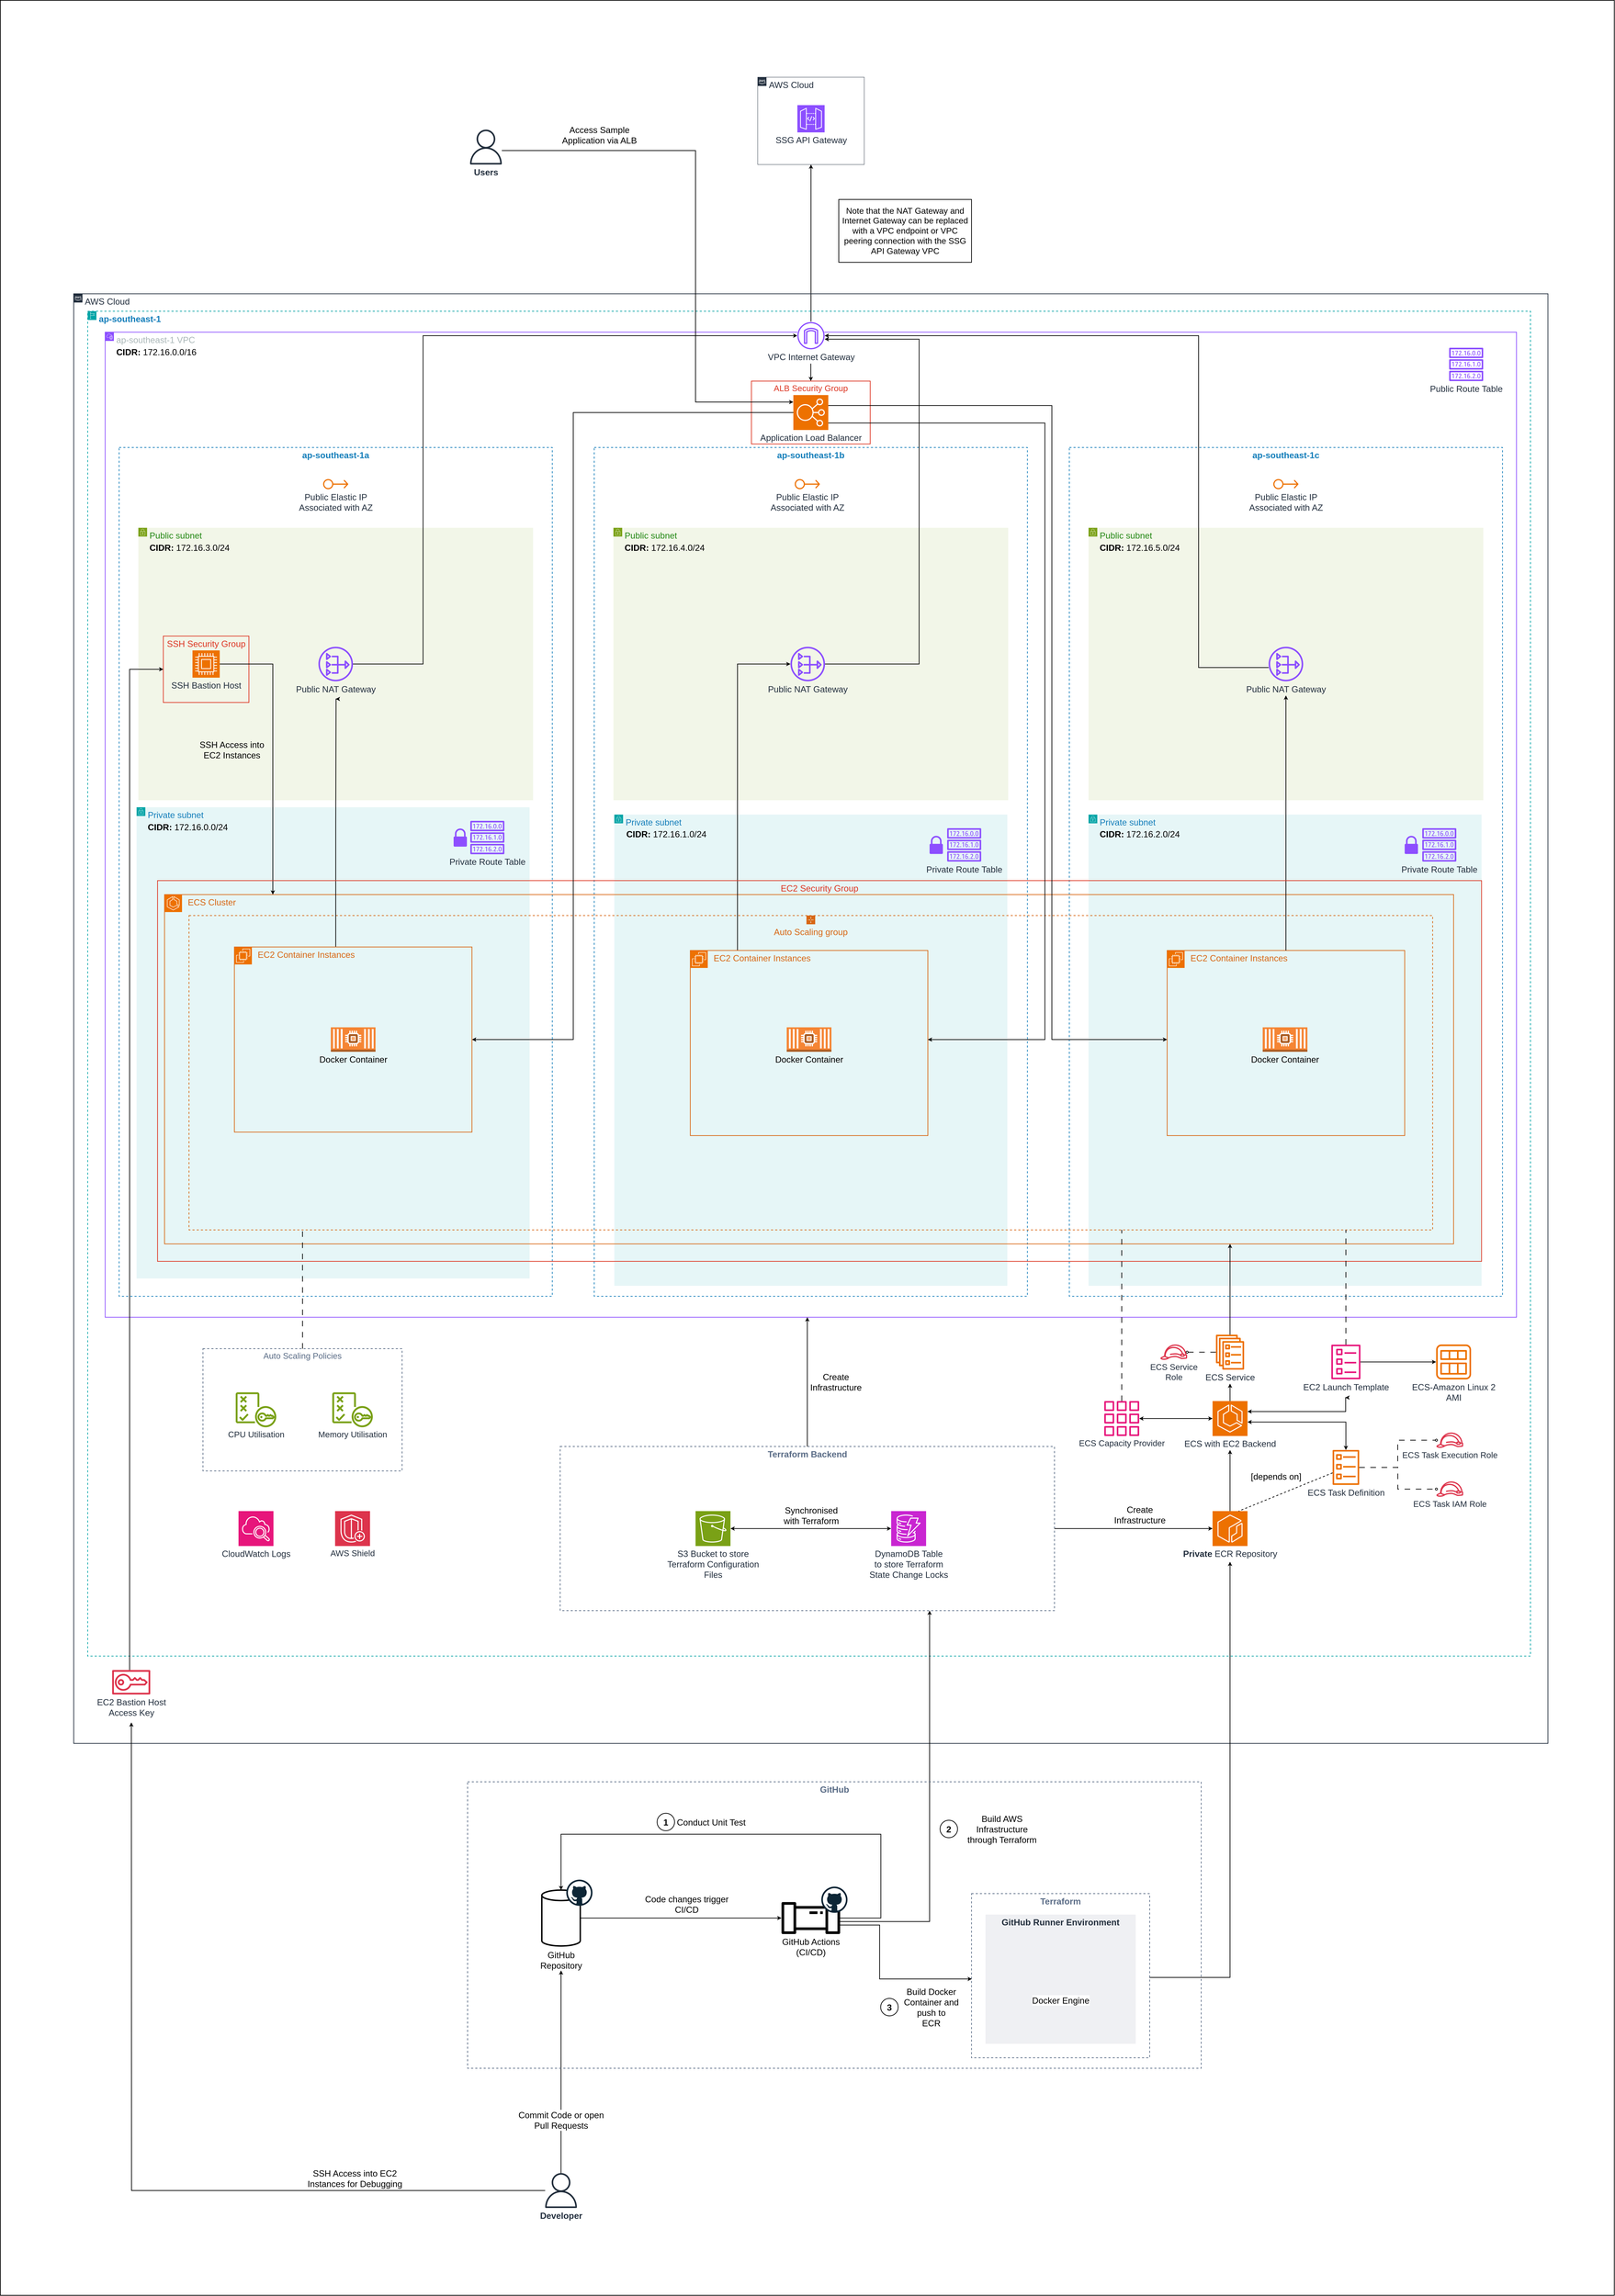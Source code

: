 <mxfile version="24.6.5" type="github">
  <diagram name="Page-1" id="mn4VGJOanwBJVE0ghlC3">
    <mxGraphModel dx="9548" dy="6684" grid="1" gridSize="10" guides="1" tooltips="1" connect="1" arrows="1" fold="1" page="0" pageScale="1" pageWidth="827" pageHeight="1169" background="none" math="0" shadow="0">
      <root>
        <mxCell id="0" />
        <mxCell id="1" parent="0" />
        <mxCell id="tZdlgPjFCD3UUto_ttY--10" value="" style="rounded=0;whiteSpace=wrap;html=1;strokeWidth=2;" vertex="1" parent="1">
          <mxGeometry x="-190" y="-990" width="4620" height="6570" as="geometry" />
        </mxCell>
        <mxCell id="kCYPVFitgcqMiLwyZe9G-91" value="AWS Cloud" style="points=[[0,0],[0.25,0],[0.5,0],[0.75,0],[1,0],[1,0.25],[1,0.5],[1,0.75],[1,1],[0.75,1],[0.5,1],[0.25,1],[0,1],[0,0.75],[0,0.5],[0,0.25]];outlineConnect=0;gradientColor=none;html=1;whiteSpace=wrap;fontSize=25;fontStyle=0;container=1;pointerEvents=0;collapsible=0;recursiveResize=0;shape=mxgraph.aws4.group;grIcon=mxgraph.aws4.group_aws_cloud_alt;strokeColor=#232F3E;fillColor=none;verticalAlign=top;align=left;spacingLeft=30;fontColor=#232F3E;dashed=0;" parent="1" vertex="1">
          <mxGeometry x="1978" y="-770" width="305" height="250" as="geometry" />
        </mxCell>
        <mxCell id="kCYPVFitgcqMiLwyZe9G-93" value="SSG API Gateway" style="sketch=0;points=[[0,0,0],[0.25,0,0],[0.5,0,0],[0.75,0,0],[1,0,0],[0,1,0],[0.25,1,0],[0.5,1,0],[0.75,1,0],[1,1,0],[0,0.25,0],[0,0.5,0],[0,0.75,0],[1,0.25,0],[1,0.5,0],[1,0.75,0]];outlineConnect=0;fontColor=#232F3E;fillColor=#8C4FFF;strokeColor=#ffffff;dashed=0;verticalLabelPosition=bottom;verticalAlign=top;align=center;html=1;fontSize=25;fontStyle=0;aspect=fixed;shape=mxgraph.aws4.resourceIcon;resIcon=mxgraph.aws4.api_gateway;" parent="kCYPVFitgcqMiLwyZe9G-91" vertex="1">
          <mxGeometry x="113.5" y="80" width="78" height="78" as="geometry" />
        </mxCell>
        <mxCell id="kCYPVFitgcqMiLwyZe9G-126" style="edgeStyle=orthogonalEdgeStyle;rounded=0;orthogonalLoop=1;jettySize=auto;html=1;entryX=0.5;entryY=1;entryDx=0;entryDy=0;fontSize=25;strokeWidth=2;startArrow=none;startFill=0;" parent="1" source="kCYPVFitgcqMiLwyZe9G-124" target="kCYPVFitgcqMiLwyZe9G-91" edge="1">
          <mxGeometry relative="1" as="geometry" />
        </mxCell>
        <mxCell id="kCYPVFitgcqMiLwyZe9G-80" value="AWS Cloud" style="points=[[0,0],[0.25,0],[0.5,0],[0.75,0],[1,0],[1,0.25],[1,0.5],[1,0.75],[1,1],[0.75,1],[0.5,1],[0.25,1],[0,1],[0,0.75],[0,0.5],[0,0.25]];outlineConnect=0;gradientColor=none;html=1;whiteSpace=wrap;fontSize=25;fontStyle=0;container=1;pointerEvents=0;collapsible=0;recursiveResize=0;shape=mxgraph.aws4.group;grIcon=mxgraph.aws4.group_aws_cloud_alt;strokeColor=#232F3E;fillColor=none;verticalAlign=top;align=left;spacingLeft=30;fontColor=#232F3E;dashed=0;strokeWidth=2;" parent="1" vertex="1">
          <mxGeometry x="20" y="-150" width="4220" height="4150" as="geometry" />
        </mxCell>
        <mxCell id="kCYPVFitgcqMiLwyZe9G-81" value="&lt;b style=&quot;font-size: 25px;&quot;&gt;ap-southeast-1&lt;/b&gt;" style="points=[[0,0],[0.25,0],[0.5,0],[0.75,0],[1,0],[1,0.25],[1,0.5],[1,0.75],[1,1],[0.75,1],[0.5,1],[0.25,1],[0,1],[0,0.75],[0,0.5],[0,0.25]];outlineConnect=0;gradientColor=none;html=1;whiteSpace=wrap;fontSize=25;fontStyle=0;container=1;pointerEvents=0;collapsible=0;recursiveResize=0;shape=mxgraph.aws4.group;grIcon=mxgraph.aws4.group_region;strokeColor=#00A4A6;fillColor=none;verticalAlign=top;align=left;spacingLeft=30;fontColor=#147EBA;dashed=1;strokeWidth=2;" parent="kCYPVFitgcqMiLwyZe9G-80" vertex="1">
          <mxGeometry x="40" y="50" width="4130" height="3850" as="geometry" />
        </mxCell>
        <mxCell id="kCYPVFitgcqMiLwyZe9G-82" value="ap-southeast-1 VPC" style="points=[[0,0],[0.25,0],[0.5,0],[0.75,0],[1,0],[1,0.25],[1,0.5],[1,0.75],[1,1],[0.75,1],[0.5,1],[0.25,1],[0,1],[0,0.75],[0,0.5],[0,0.25]];outlineConnect=0;gradientColor=none;html=1;whiteSpace=wrap;fontSize=25;fontStyle=0;container=1;pointerEvents=0;collapsible=0;recursiveResize=0;shape=mxgraph.aws4.group;grIcon=mxgraph.aws4.group_vpc2;strokeColor=#8C4FFF;fillColor=none;verticalAlign=top;align=left;spacingLeft=30;fontColor=#AAB7B8;dashed=0;strokeWidth=2;" parent="kCYPVFitgcqMiLwyZe9G-81" vertex="1">
          <mxGeometry x="50" y="60" width="4040" height="2820" as="geometry" />
        </mxCell>
        <mxCell id="kCYPVFitgcqMiLwyZe9G-89" value="&lt;b style=&quot;font-size: 25px;&quot;&gt;ap-southeast-1a&lt;/b&gt;" style="fillColor=none;strokeColor=#147EBA;dashed=1;verticalAlign=top;fontStyle=0;fontColor=#147EBA;whiteSpace=wrap;html=1;fontSize=25;strokeWidth=2;" parent="kCYPVFitgcqMiLwyZe9G-82" vertex="1">
          <mxGeometry x="40" y="330" width="1240" height="2430" as="geometry" />
        </mxCell>
        <mxCell id="kCYPVFitgcqMiLwyZe9G-95" value="&lt;b style=&quot;font-size: 25px;&quot;&gt;ap-southeast-1b&lt;/b&gt;" style="fillColor=none;strokeColor=#147EBA;dashed=1;verticalAlign=top;fontStyle=0;fontColor=#147EBA;whiteSpace=wrap;html=1;fontSize=25;strokeWidth=2;" parent="kCYPVFitgcqMiLwyZe9G-82" vertex="1">
          <mxGeometry x="1400" y="330" width="1240" height="2430" as="geometry" />
        </mxCell>
        <mxCell id="kCYPVFitgcqMiLwyZe9G-96" value="&lt;b style=&quot;font-size: 25px;&quot;&gt;ap-southeast-1c&lt;/b&gt;" style="fillColor=none;strokeColor=#147EBA;dashed=1;verticalAlign=top;fontStyle=0;fontColor=#147EBA;whiteSpace=wrap;html=1;fontSize=25;strokeWidth=2;" parent="kCYPVFitgcqMiLwyZe9G-82" vertex="1">
          <mxGeometry x="2760" y="330" width="1240" height="2430" as="geometry" />
        </mxCell>
        <mxCell id="kCYPVFitgcqMiLwyZe9G-97" value="Public subnet" style="points=[[0,0],[0.25,0],[0.5,0],[0.75,0],[1,0],[1,0.25],[1,0.5],[1,0.75],[1,1],[0.75,1],[0.5,1],[0.25,1],[0,1],[0,0.75],[0,0.5],[0,0.25]];outlineConnect=0;gradientColor=none;html=1;whiteSpace=wrap;fontSize=25;fontStyle=0;container=1;pointerEvents=0;collapsible=0;recursiveResize=0;shape=mxgraph.aws4.group;grIcon=mxgraph.aws4.group_security_group;grStroke=0;strokeColor=#7AA116;fillColor=#F2F6E8;verticalAlign=top;align=left;spacingLeft=30;fontColor=#248814;dashed=0;" parent="kCYPVFitgcqMiLwyZe9G-82" vertex="1">
          <mxGeometry x="95" y="560" width="1130" height="780" as="geometry" />
        </mxCell>
        <mxCell id="kCYPVFitgcqMiLwyZe9G-107" value="Public NAT Gateway" style="sketch=0;outlineConnect=0;fontColor=#232F3E;gradientColor=none;fillColor=#8C4FFF;strokeColor=none;dashed=0;verticalLabelPosition=bottom;verticalAlign=top;align=center;html=1;fontSize=25;fontStyle=0;aspect=fixed;pointerEvents=1;shape=mxgraph.aws4.nat_gateway;" parent="kCYPVFitgcqMiLwyZe9G-97" vertex="1">
          <mxGeometry x="515.5" y="340.5" width="99" height="99" as="geometry" />
        </mxCell>
        <mxCell id="kCYPVFitgcqMiLwyZe9G-151" value="SSH Bastion Host" style="sketch=0;points=[[0,0,0],[0.25,0,0],[0.5,0,0],[0.75,0,0],[1,0,0],[0,1,0],[0.25,1,0],[0.5,1,0],[0.75,1,0],[1,1,0],[0,0.25,0],[0,0.5,0],[0,0.75,0],[1,0.25,0],[1,0.5,0],[1,0.75,0]];outlineConnect=0;fontColor=#232F3E;fillColor=#ED7100;strokeColor=#ffffff;dashed=0;verticalLabelPosition=bottom;verticalAlign=top;align=center;html=1;fontSize=25;fontStyle=0;aspect=fixed;shape=mxgraph.aws4.resourceIcon;resIcon=mxgraph.aws4.compute;" parent="kCYPVFitgcqMiLwyZe9G-97" vertex="1">
          <mxGeometry x="155" y="351" width="78" height="78" as="geometry" />
        </mxCell>
        <mxCell id="kCYPVFitgcqMiLwyZe9G-258" value="&lt;font style=&quot;font-size: 25px;&quot;&gt;SSH Security Group&lt;/font&gt;" style="fillColor=none;strokeColor=#DD3522;verticalAlign=top;fontStyle=0;fontColor=#DD3522;whiteSpace=wrap;html=1;strokeWidth=2;fontSize=25;" parent="kCYPVFitgcqMiLwyZe9G-97" vertex="1">
          <mxGeometry x="71.5" y="310" width="245" height="190" as="geometry" />
        </mxCell>
        <mxCell id="kCYPVFitgcqMiLwyZe9G-98" value="Public subnet" style="points=[[0,0],[0.25,0],[0.5,0],[0.75,0],[1,0],[1,0.25],[1,0.5],[1,0.75],[1,1],[0.75,1],[0.5,1],[0.25,1],[0,1],[0,0.75],[0,0.5],[0,0.25]];outlineConnect=0;gradientColor=none;html=1;whiteSpace=wrap;fontSize=25;fontStyle=0;container=1;pointerEvents=0;collapsible=0;recursiveResize=0;shape=mxgraph.aws4.group;grIcon=mxgraph.aws4.group_security_group;grStroke=0;strokeColor=#7AA116;fillColor=#F2F6E8;verticalAlign=top;align=left;spacingLeft=30;fontColor=#248814;dashed=0;" parent="kCYPVFitgcqMiLwyZe9G-82" vertex="1">
          <mxGeometry x="1455" y="560" width="1130" height="780" as="geometry" />
        </mxCell>
        <mxCell id="kCYPVFitgcqMiLwyZe9G-110" value="Public NAT Gateway" style="sketch=0;outlineConnect=0;fontColor=#232F3E;gradientColor=none;fillColor=#8C4FFF;strokeColor=none;dashed=0;verticalLabelPosition=bottom;verticalAlign=top;align=center;html=1;fontSize=25;fontStyle=0;aspect=fixed;pointerEvents=1;shape=mxgraph.aws4.nat_gateway;" parent="kCYPVFitgcqMiLwyZe9G-98" vertex="1">
          <mxGeometry x="506.75" y="340.5" width="99" height="99" as="geometry" />
        </mxCell>
        <mxCell id="kCYPVFitgcqMiLwyZe9G-99" value="Public subnet" style="points=[[0,0],[0.25,0],[0.5,0],[0.75,0],[1,0],[1,0.25],[1,0.5],[1,0.75],[1,1],[0.75,1],[0.5,1],[0.25,1],[0,1],[0,0.75],[0,0.5],[0,0.25]];outlineConnect=0;gradientColor=none;html=1;whiteSpace=wrap;fontSize=25;fontStyle=0;container=1;pointerEvents=0;collapsible=0;recursiveResize=0;shape=mxgraph.aws4.group;grIcon=mxgraph.aws4.group_security_group;grStroke=0;strokeColor=#7AA116;fillColor=#F2F6E8;verticalAlign=top;align=left;spacingLeft=30;fontColor=#248814;dashed=0;" parent="kCYPVFitgcqMiLwyZe9G-82" vertex="1">
          <mxGeometry x="2815" y="560" width="1130" height="780" as="geometry" />
        </mxCell>
        <mxCell id="kCYPVFitgcqMiLwyZe9G-115" value="Public NAT Gateway" style="sketch=0;outlineConnect=0;fontColor=#232F3E;gradientColor=none;fillColor=#8C4FFF;strokeColor=none;dashed=0;verticalLabelPosition=bottom;verticalAlign=top;align=center;html=1;fontSize=25;fontStyle=0;aspect=fixed;pointerEvents=1;shape=mxgraph.aws4.nat_gateway;" parent="kCYPVFitgcqMiLwyZe9G-99" vertex="1">
          <mxGeometry x="515.5" y="340.5" width="99" height="99" as="geometry" />
        </mxCell>
        <mxCell id="kCYPVFitgcqMiLwyZe9G-102" value="Private subnet" style="points=[[0,0],[0.25,0],[0.5,0],[0.75,0],[1,0],[1,0.25],[1,0.5],[1,0.75],[1,1],[0.75,1],[0.5,1],[0.25,1],[0,1],[0,0.75],[0,0.5],[0,0.25]];outlineConnect=0;gradientColor=none;html=1;whiteSpace=wrap;fontSize=25;fontStyle=0;container=1;pointerEvents=0;collapsible=0;recursiveResize=0;shape=mxgraph.aws4.group;grIcon=mxgraph.aws4.group_security_group;grStroke=0;strokeColor=#00A4A6;fillColor=#E6F6F7;verticalAlign=top;align=left;spacingLeft=30;fontColor=#147EBA;dashed=0;" parent="kCYPVFitgcqMiLwyZe9G-82" vertex="1">
          <mxGeometry x="1457.5" y="1381" width="1125" height="1349" as="geometry" />
        </mxCell>
        <mxCell id="kCYPVFitgcqMiLwyZe9G-129" value="" style="sketch=0;pointerEvents=1;shadow=0;dashed=0;html=1;strokeColor=none;labelPosition=center;verticalLabelPosition=bottom;verticalAlign=top;outlineConnect=0;align=center;shape=mxgraph.office.security.lock_protected;fillColor=#8d4fff;fontSize=25;" parent="kCYPVFitgcqMiLwyZe9G-102" vertex="1">
          <mxGeometry x="902.5" y="60.75" width="38" height="52" as="geometry" />
        </mxCell>
        <mxCell id="tZdlgPjFCD3UUto_ttY--5" value="&lt;font style=&quot;font-size: 25px;&quot;&gt;&lt;b style=&quot;font-size: 25px;&quot;&gt;CIDR:&lt;/b&gt;&amp;nbsp;172.16.4.0/24&lt;/font&gt;" style="text;html=1;align=left;verticalAlign=middle;whiteSpace=wrap;rounded=0;fontSize=25;" vertex="1" parent="kCYPVFitgcqMiLwyZe9G-102">
          <mxGeometry x="27.5" y="-781" width="235" height="31" as="geometry" />
        </mxCell>
        <mxCell id="kCYPVFitgcqMiLwyZe9G-103" value="Private subnet" style="points=[[0,0],[0.25,0],[0.5,0],[0.75,0],[1,0],[1,0.25],[1,0.5],[1,0.75],[1,1],[0.75,1],[0.5,1],[0.25,1],[0,1],[0,0.75],[0,0.5],[0,0.25]];outlineConnect=0;gradientColor=none;html=1;whiteSpace=wrap;fontSize=25;fontStyle=0;container=1;pointerEvents=0;collapsible=0;recursiveResize=0;shape=mxgraph.aws4.group;grIcon=mxgraph.aws4.group_security_group;grStroke=0;strokeColor=#00A4A6;fillColor=#E6F6F7;verticalAlign=top;align=left;spacingLeft=30;fontColor=#147EBA;dashed=0;" parent="kCYPVFitgcqMiLwyZe9G-82" vertex="1">
          <mxGeometry x="2815" y="1381" width="1125" height="1349" as="geometry" />
        </mxCell>
        <mxCell id="kCYPVFitgcqMiLwyZe9G-108" style="edgeStyle=orthogonalEdgeStyle;rounded=0;orthogonalLoop=1;jettySize=auto;html=1;fontSize=25;strokeWidth=2;" parent="kCYPVFitgcqMiLwyZe9G-82" source="kCYPVFitgcqMiLwyZe9G-107" target="kCYPVFitgcqMiLwyZe9G-124" edge="1">
          <mxGeometry relative="1" as="geometry">
            <mxPoint x="708" y="880.077" as="sourcePoint" />
            <mxPoint x="1981" y="99.0" as="targetPoint" />
            <Array as="points">
              <mxPoint x="910" y="950" />
              <mxPoint x="910" y="10" />
            </Array>
          </mxGeometry>
        </mxCell>
        <mxCell id="kCYPVFitgcqMiLwyZe9G-120" value="Private Route Table" style="sketch=0;outlineConnect=0;fontColor=#232F3E;gradientColor=none;fillColor=#8C4FFF;strokeColor=none;dashed=0;verticalLabelPosition=bottom;verticalAlign=top;align=center;html=1;fontSize=25;fontStyle=0;aspect=fixed;pointerEvents=1;shape=mxgraph.aws4.route_table;" parent="kCYPVFitgcqMiLwyZe9G-82" vertex="1">
          <mxGeometry x="3770" y="1420.01" width="98" height="95.49" as="geometry" />
        </mxCell>
        <mxCell id="kCYPVFitgcqMiLwyZe9G-125" value="" style="group;fontSize=25;" parent="kCYPVFitgcqMiLwyZe9G-82" vertex="1" connectable="0">
          <mxGeometry x="1980.5" y="-30" width="79" height="79" as="geometry" />
        </mxCell>
        <mxCell id="kCYPVFitgcqMiLwyZe9G-123" value="" style="ellipse;whiteSpace=wrap;html=1;aspect=fixed;strokeColor=#ffffff;fontSize=25;" parent="kCYPVFitgcqMiLwyZe9G-125" vertex="1">
          <mxGeometry width="79" height="79" as="geometry" />
        </mxCell>
        <mxCell id="kCYPVFitgcqMiLwyZe9G-124" value="VPC Internet Gateway" style="sketch=0;outlineConnect=0;fontColor=#232F3E;gradientColor=none;fillColor=#8C4FFF;strokeColor=none;dashed=0;verticalLabelPosition=bottom;verticalAlign=top;align=center;html=1;fontSize=25;fontStyle=0;aspect=fixed;pointerEvents=1;shape=mxgraph.aws4.internet_gateway;" parent="kCYPVFitgcqMiLwyZe9G-125" vertex="1">
          <mxGeometry x="1" y="1" width="78" height="78" as="geometry" />
        </mxCell>
        <mxCell id="kCYPVFitgcqMiLwyZe9G-128" value="" style="group;fontSize=25;" parent="kCYPVFitgcqMiLwyZe9G-82" vertex="1" connectable="0">
          <mxGeometry x="90" y="1360" width="1125" height="1349" as="geometry" />
        </mxCell>
        <mxCell id="kCYPVFitgcqMiLwyZe9G-100" value="Private subnet" style="points=[[0,0],[0.25,0],[0.5,0],[0.75,0],[1,0],[1,0.25],[1,0.5],[1,0.75],[1,1],[0.75,1],[0.5,1],[0.25,1],[0,1],[0,0.75],[0,0.5],[0,0.25]];outlineConnect=0;gradientColor=none;html=1;whiteSpace=wrap;fontSize=25;fontStyle=0;container=1;pointerEvents=0;collapsible=0;recursiveResize=0;shape=mxgraph.aws4.group;grIcon=mxgraph.aws4.group_security_group;grStroke=0;strokeColor=#00A4A6;fillColor=#E6F6F7;verticalAlign=top;align=left;spacingLeft=30;fontColor=#147EBA;dashed=0;" parent="kCYPVFitgcqMiLwyZe9G-128" vertex="1">
          <mxGeometry width="1125" height="1349" as="geometry" />
        </mxCell>
        <mxCell id="kCYPVFitgcqMiLwyZe9G-118" value="Private Route Table" style="sketch=0;outlineConnect=0;fontColor=#232F3E;gradientColor=none;fillColor=#8d4fff;strokeColor=none;dashed=0;verticalLabelPosition=bottom;verticalAlign=top;align=center;html=1;fontSize=25;fontStyle=0;aspect=fixed;pointerEvents=1;shape=mxgraph.aws4.route_table;" parent="kCYPVFitgcqMiLwyZe9G-128" vertex="1">
          <mxGeometry x="955" y="39" width="98" height="95.49" as="geometry" />
        </mxCell>
        <mxCell id="kCYPVFitgcqMiLwyZe9G-130" value="" style="sketch=0;pointerEvents=1;shadow=0;dashed=0;html=1;strokeColor=none;labelPosition=center;verticalLabelPosition=bottom;verticalAlign=top;outlineConnect=0;align=center;shape=mxgraph.office.security.lock_protected;fillColor=#8d4fff;fontSize=25;" parent="kCYPVFitgcqMiLwyZe9G-82" vertex="1">
          <mxGeometry x="3720" y="1441.76" width="38" height="52" as="geometry" />
        </mxCell>
        <mxCell id="kCYPVFitgcqMiLwyZe9G-138" style="edgeStyle=orthogonalEdgeStyle;rounded=0;orthogonalLoop=1;jettySize=auto;html=1;fontSize=25;strokeWidth=2;" parent="kCYPVFitgcqMiLwyZe9G-82" source="kCYPVFitgcqMiLwyZe9G-115" target="kCYPVFitgcqMiLwyZe9G-124" edge="1">
          <mxGeometry relative="1" as="geometry">
            <mxPoint x="3380" y="880.077" as="sourcePoint" />
            <Array as="points">
              <mxPoint x="3130" y="960" />
              <mxPoint x="3130" y="10" />
            </Array>
          </mxGeometry>
        </mxCell>
        <mxCell id="kCYPVFitgcqMiLwyZe9G-140" value="&lt;font style=&quot;font-size: 25px;&quot;&gt;Public Elastic IP&lt;/font&gt;&lt;div style=&quot;font-size: 25px;&quot;&gt;&lt;font style=&quot;font-size: 25px;&quot;&gt;Associated with AZ&lt;/font&gt;&lt;/div&gt;" style="sketch=0;outlineConnect=0;fontColor=#232F3E;gradientColor=none;fillColor=#ED7100;strokeColor=none;dashed=0;verticalLabelPosition=bottom;verticalAlign=top;align=center;html=1;fontSize=25;fontStyle=0;aspect=fixed;pointerEvents=1;shape=mxgraph.aws4.elastic_ip_address;" parent="kCYPVFitgcqMiLwyZe9G-82" vertex="1">
          <mxGeometry x="1973.99" y="420" width="72.01" height="30" as="geometry" />
        </mxCell>
        <mxCell id="kCYPVFitgcqMiLwyZe9G-144" value="&lt;font style=&quot;font-size: 25px;&quot;&gt;Public Elastic IP&lt;/font&gt;&lt;div style=&quot;font-size: 25px;&quot;&gt;&lt;font style=&quot;font-size: 25px;&quot;&gt;Associated with AZ&lt;/font&gt;&lt;/div&gt;" style="sketch=0;outlineConnect=0;fontColor=#232F3E;gradientColor=none;fillColor=#ED7100;strokeColor=none;dashed=0;verticalLabelPosition=bottom;verticalAlign=top;align=center;html=1;fontSize=25;fontStyle=0;aspect=fixed;pointerEvents=1;shape=mxgraph.aws4.elastic_ip_address;" parent="kCYPVFitgcqMiLwyZe9G-82" vertex="1">
          <mxGeometry x="624" y="420" width="72.01" height="30" as="geometry" />
        </mxCell>
        <mxCell id="kCYPVFitgcqMiLwyZe9G-175" value="&lt;font style=&quot;font-size: 25px;&quot;&gt;&lt;b style=&quot;font-size: 25px;&quot;&gt;CIDR:&lt;/b&gt;&amp;nbsp;172.16.0.0/16&lt;/font&gt;" style="text;html=1;align=left;verticalAlign=middle;whiteSpace=wrap;rounded=0;fontSize=25;" parent="kCYPVFitgcqMiLwyZe9G-82" vertex="1">
          <mxGeometry x="30" y="40" width="235" height="31" as="geometry" />
        </mxCell>
        <mxCell id="kCYPVFitgcqMiLwyZe9G-143" value="&lt;font style=&quot;font-size: 25px;&quot;&gt;Public Elastic IP&lt;/font&gt;&lt;div style=&quot;font-size: 25px;&quot;&gt;&lt;font style=&quot;font-size: 25px;&quot;&gt;Associated with AZ&lt;/font&gt;&lt;/div&gt;" style="sketch=0;outlineConnect=0;fontColor=#232F3E;gradientColor=none;fillColor=#ED7100;strokeColor=none;dashed=0;verticalLabelPosition=bottom;verticalAlign=top;align=center;html=1;fontSize=25;fontStyle=0;aspect=fixed;pointerEvents=1;shape=mxgraph.aws4.elastic_ip_address;" parent="kCYPVFitgcqMiLwyZe9G-82" vertex="1">
          <mxGeometry x="3343.99" y="420" width="72.01" height="30" as="geometry" />
        </mxCell>
        <mxCell id="kCYPVFitgcqMiLwyZe9G-212" style="edgeStyle=orthogonalEdgeStyle;rounded=0;orthogonalLoop=1;jettySize=auto;html=1;strokeWidth=2;fontSize=25;" parent="kCYPVFitgcqMiLwyZe9G-82" source="kCYPVFitgcqMiLwyZe9G-110" target="kCYPVFitgcqMiLwyZe9G-124" edge="1">
          <mxGeometry relative="1" as="geometry">
            <Array as="points">
              <mxPoint x="2330" y="950" />
              <mxPoint x="2330" y="20" />
            </Array>
          </mxGeometry>
        </mxCell>
        <mxCell id="kCYPVFitgcqMiLwyZe9G-239" value="&lt;font style=&quot;font-size: 25px;&quot;&gt;&amp;nbsp; &amp;nbsp; &amp;nbsp;ECS Cluster&lt;/font&gt;" style="points=[[0,0],[0.25,0],[0.5,0],[0.75,0],[1,0],[1,0.25],[1,0.5],[1,0.75],[1,1],[0.75,1],[0.5,1],[0.25,1],[0,1],[0,0.75],[0,0.5],[0,0.25]];outlineConnect=0;gradientColor=none;html=1;whiteSpace=wrap;fontSize=25;fontStyle=0;container=1;pointerEvents=0;collapsible=0;recursiveResize=0;shape=mxgraph.aws4.group;grIcon=mxgraph.aws4.group_ec2_instance_contents;strokeColor=#D86613;fillColor=none;verticalAlign=top;align=left;spacingLeft=30;fontColor=#D86613;dashed=0;strokeWidth=2;" parent="kCYPVFitgcqMiLwyZe9G-82" vertex="1">
          <mxGeometry x="170" y="1610" width="3690" height="1000" as="geometry" />
        </mxCell>
        <mxCell id="kCYPVFitgcqMiLwyZe9G-243" value="" style="group;fontSize=25;" parent="kCYPVFitgcqMiLwyZe9G-239" vertex="1" connectable="0">
          <mxGeometry width="50" height="50" as="geometry" />
        </mxCell>
        <mxCell id="kCYPVFitgcqMiLwyZe9G-242" value="" style="rounded=0;whiteSpace=wrap;html=1;strokeColor=none;fontSize=25;" parent="kCYPVFitgcqMiLwyZe9G-243" vertex="1">
          <mxGeometry width="50" height="50" as="geometry" />
        </mxCell>
        <mxCell id="kCYPVFitgcqMiLwyZe9G-241" value="" style="sketch=0;points=[[0,0,0],[0.25,0,0],[0.5,0,0],[0.75,0,0],[1,0,0],[0,1,0],[0.25,1,0],[0.5,1,0],[0.75,1,0],[1,1,0],[0,0.25,0],[0,0.5,0],[0,0.75,0],[1,0.25,0],[1,0.5,0],[1,0.75,0]];outlineConnect=0;fontColor=#232F3E;fillColor=#ED7100;strokeColor=#ffffff;dashed=0;verticalLabelPosition=bottom;verticalAlign=top;align=center;html=1;fontSize=25;fontStyle=0;aspect=fixed;shape=mxgraph.aws4.resourceIcon;resIcon=mxgraph.aws4.ecs;" parent="kCYPVFitgcqMiLwyZe9G-243" vertex="1">
          <mxGeometry width="50" height="50" as="geometry" />
        </mxCell>
        <mxCell id="kCYPVFitgcqMiLwyZe9G-253" value="&lt;font style=&quot;font-size: 25px;&quot;&gt;Auto Scaling group&lt;/font&gt;" style="points=[[0,0],[0.25,0],[0.5,0],[0.75,0],[1,0],[1,0.25],[1,0.5],[1,0.75],[1,1],[0.75,1],[0.5,1],[0.25,1],[0,1],[0,0.75],[0,0.5],[0,0.25]];outlineConnect=0;gradientColor=none;html=1;whiteSpace=wrap;fontSize=25;fontStyle=0;container=1;pointerEvents=0;collapsible=0;recursiveResize=0;shape=mxgraph.aws4.groupCenter;grIcon=mxgraph.aws4.group_auto_scaling_group;grStroke=1;strokeColor=#D86613;fillColor=none;verticalAlign=top;align=center;fontColor=#D86613;dashed=1;spacingTop=25;strokeWidth=2;" parent="kCYPVFitgcqMiLwyZe9G-239" vertex="1">
          <mxGeometry x="70" y="60" width="3560" height="900" as="geometry" />
        </mxCell>
        <mxCell id="kCYPVFitgcqMiLwyZe9G-270" value="" style="edgeStyle=orthogonalEdgeStyle;rounded=0;orthogonalLoop=1;jettySize=auto;html=1;startArrow=classic;startFill=1;endArrow=none;endFill=0;strokeWidth=2;fontSize=25;exitX=0.5;exitY=0;exitDx=0;exitDy=0;" parent="kCYPVFitgcqMiLwyZe9G-82" source="kCYPVFitgcqMiLwyZe9G-436" edge="1">
          <mxGeometry relative="1" as="geometry">
            <mxPoint x="2020" y="90" as="targetPoint" />
          </mxGeometry>
        </mxCell>
        <mxCell id="kCYPVFitgcqMiLwyZe9G-245" value="&lt;font style=&quot;font-size: 25px;&quot;&gt;Application Load Balancer&lt;/font&gt;" style="sketch=0;points=[[0,0,0],[0.25,0,0],[0.5,0,0],[0.75,0,0],[1,0,0],[0,1,0],[0.25,1,0],[0.5,1,0],[0.75,1,0],[1,1,0],[0,0.25,0],[0,0.5,0],[0,0.75,0],[1,0.25,0],[1,0.5,0],[1,0.75,0]];outlineConnect=0;fontColor=#232F3E;fillColor=#ED7100;strokeColor=#ffffff;dashed=0;verticalLabelPosition=bottom;verticalAlign=top;align=center;html=1;fontSize=25;fontStyle=0;aspect=fixed;shape=mxgraph.aws4.resourceIcon;resIcon=mxgraph.aws4.elastic_load_balancing;" parent="kCYPVFitgcqMiLwyZe9G-82" vertex="1">
          <mxGeometry x="1970" y="180" width="100" height="100" as="geometry" />
        </mxCell>
        <mxCell id="kCYPVFitgcqMiLwyZe9G-250" value="&lt;span style=&quot;font-size: 25px;&quot;&gt;SSH Access into EC2 Instances&lt;/span&gt;" style="text;html=1;align=center;verticalAlign=middle;whiteSpace=wrap;rounded=0;fontSize=25;" parent="kCYPVFitgcqMiLwyZe9G-82" vertex="1">
          <mxGeometry x="250" y="1160" width="226" height="70" as="geometry" />
        </mxCell>
        <mxCell id="kCYPVFitgcqMiLwyZe9G-269" style="edgeStyle=orthogonalEdgeStyle;rounded=0;orthogonalLoop=1;jettySize=auto;html=1;strokeWidth=2;fontSize=25;" parent="kCYPVFitgcqMiLwyZe9G-82" edge="1">
          <mxGeometry relative="1" as="geometry">
            <mxPoint x="660.067" y="1760" as="sourcePoint" />
            <mxPoint x="660" y="1050" as="targetPoint" />
            <Array as="points">
              <mxPoint x="660" y="1406" />
              <mxPoint x="661" y="1406" />
            </Array>
          </mxGeometry>
        </mxCell>
        <mxCell id="kCYPVFitgcqMiLwyZe9G-279" style="edgeStyle=orthogonalEdgeStyle;rounded=0;orthogonalLoop=1;jettySize=auto;html=1;exitX=1;exitY=0.5;exitDx=0;exitDy=0;exitPerimeter=0;strokeWidth=2;fontSize=25;" parent="kCYPVFitgcqMiLwyZe9G-82" source="kCYPVFitgcqMiLwyZe9G-151" target="kCYPVFitgcqMiLwyZe9G-239" edge="1">
          <mxGeometry relative="1" as="geometry">
            <Array as="points">
              <mxPoint x="480" y="950" />
            </Array>
          </mxGeometry>
        </mxCell>
        <mxCell id="kCYPVFitgcqMiLwyZe9G-267" style="edgeStyle=orthogonalEdgeStyle;rounded=0;orthogonalLoop=1;jettySize=auto;html=1;strokeWidth=2;fontSize=25;" parent="kCYPVFitgcqMiLwyZe9G-82" target="kCYPVFitgcqMiLwyZe9G-110" edge="1">
          <mxGeometry relative="1" as="geometry">
            <mxPoint x="1810.067" y="1769.5" as="sourcePoint" />
            <Array as="points">
              <mxPoint x="1810" y="950" />
            </Array>
          </mxGeometry>
        </mxCell>
        <mxCell id="kCYPVFitgcqMiLwyZe9G-401" value="" style="group;fontSize=25;" parent="kCYPVFitgcqMiLwyZe9G-82" vertex="1" connectable="0">
          <mxGeometry x="1675" y="1770" width="680" height="530" as="geometry" />
        </mxCell>
        <mxCell id="kCYPVFitgcqMiLwyZe9G-402" value="&lt;font style=&quot;font-size: 25px;&quot;&gt;&amp;nbsp; &amp;nbsp; &amp;nbsp;EC2 Container Instances&lt;/font&gt;" style="points=[[0,0],[0.25,0],[0.5,0],[0.75,0],[1,0],[1,0.25],[1,0.5],[1,0.75],[1,1],[0.75,1],[0.5,1],[0.25,1],[0,1],[0,0.75],[0,0.5],[0,0.25]];outlineConnect=0;gradientColor=none;html=1;whiteSpace=wrap;fontSize=25;fontStyle=0;container=1;pointerEvents=0;collapsible=0;recursiveResize=0;shape=mxgraph.aws4.group;grIcon=mxgraph.aws4.group_ec2_instance_contents;strokeColor=#D86613;fillColor=none;verticalAlign=top;align=left;spacingLeft=30;fontColor=#D86613;dashed=0;strokeWidth=2;" parent="kCYPVFitgcqMiLwyZe9G-401" vertex="1">
          <mxGeometry width="680" height="530" as="geometry" />
        </mxCell>
        <mxCell id="kCYPVFitgcqMiLwyZe9G-407" value="" style="sketch=0;points=[[0,0,0],[0.25,0,0],[0.5,0,0],[0.75,0,0],[1,0,0],[0,1,0],[0.25,1,0],[0.5,1,0],[0.75,1,0],[1,1,0],[0,0.25,0],[0,0.5,0],[0,0.75,0],[1,0.25,0],[1,0.5,0],[1,0.75,0]];outlineConnect=0;fontColor=#232F3E;fillColor=#ED7100;strokeColor=#ffffff;dashed=0;verticalLabelPosition=bottom;verticalAlign=top;align=center;html=1;fontSize=25;fontStyle=0;aspect=fixed;shape=mxgraph.aws4.resourceIcon;resIcon=mxgraph.aws4.ec2;" parent="kCYPVFitgcqMiLwyZe9G-401" vertex="1">
          <mxGeometry width="50" height="50" as="geometry" />
        </mxCell>
        <mxCell id="kCYPVFitgcqMiLwyZe9G-403" value="&lt;font style=&quot;font-size: 25px;&quot;&gt;Docker Container&lt;/font&gt;" style="outlineConnect=0;dashed=0;verticalLabelPosition=bottom;verticalAlign=top;align=center;html=1;shape=mxgraph.aws3.ec2_compute_container_2;fillColor=#F58534;gradientColor=none;fontSize=25;" parent="kCYPVFitgcqMiLwyZe9G-401" vertex="1">
          <mxGeometry x="276" y="220" width="128.01" height="70" as="geometry" />
        </mxCell>
        <mxCell id="kCYPVFitgcqMiLwyZe9G-393" value="" style="group;fontSize=25;" parent="kCYPVFitgcqMiLwyZe9G-82" vertex="1" connectable="0">
          <mxGeometry x="3040" y="1770" width="680" height="530" as="geometry" />
        </mxCell>
        <mxCell id="kCYPVFitgcqMiLwyZe9G-388" value="&lt;font style=&quot;font-size: 25px;&quot;&gt;&amp;nbsp; &amp;nbsp; &amp;nbsp;EC2 Container Instances&lt;/font&gt;" style="points=[[0,0],[0.25,0],[0.5,0],[0.75,0],[1,0],[1,0.25],[1,0.5],[1,0.75],[1,1],[0.75,1],[0.5,1],[0.25,1],[0,1],[0,0.75],[0,0.5],[0,0.25]];outlineConnect=0;gradientColor=none;html=1;whiteSpace=wrap;fontSize=25;fontStyle=0;container=1;pointerEvents=0;collapsible=0;recursiveResize=0;shape=mxgraph.aws4.group;grIcon=mxgraph.aws4.group_ec2_instance_contents;strokeColor=#D86613;fillColor=none;verticalAlign=top;align=left;spacingLeft=30;fontColor=#D86613;dashed=0;strokeWidth=2;" parent="kCYPVFitgcqMiLwyZe9G-393" vertex="1">
          <mxGeometry width="680" height="530" as="geometry" />
        </mxCell>
        <mxCell id="kCYPVFitgcqMiLwyZe9G-387" value="" style="sketch=0;points=[[0,0,0],[0.25,0,0],[0.5,0,0],[0.75,0,0],[1,0,0],[0,1,0],[0.25,1,0],[0.5,1,0],[0.75,1,0],[1,1,0],[0,0.25,0],[0,0.5,0],[0,0.75,0],[1,0.25,0],[1,0.5,0],[1,0.75,0]];outlineConnect=0;fontColor=#232F3E;fillColor=#ED7100;strokeColor=#ffffff;dashed=0;verticalLabelPosition=bottom;verticalAlign=top;align=center;html=1;fontSize=25;fontStyle=0;aspect=fixed;shape=mxgraph.aws4.resourceIcon;resIcon=mxgraph.aws4.ec2;" parent="kCYPVFitgcqMiLwyZe9G-393" vertex="1">
          <mxGeometry width="50" height="50" as="geometry" />
        </mxCell>
        <mxCell id="kCYPVFitgcqMiLwyZe9G-391" value="&lt;font style=&quot;font-size: 25px;&quot;&gt;Docker Container&lt;/font&gt;" style="outlineConnect=0;dashed=0;verticalLabelPosition=bottom;verticalAlign=top;align=center;html=1;shape=mxgraph.aws3.ec2_compute_container_2;fillColor=#F58534;gradientColor=none;fontSize=25;" parent="kCYPVFitgcqMiLwyZe9G-393" vertex="1">
          <mxGeometry x="273.49" y="220" width="128.01" height="70" as="geometry" />
        </mxCell>
        <mxCell id="kCYPVFitgcqMiLwyZe9G-268" style="edgeStyle=orthogonalEdgeStyle;rounded=0;orthogonalLoop=1;jettySize=auto;html=1;strokeWidth=2;exitX=0.5;exitY=0;exitDx=0;exitDy=0;fontSize=25;" parent="kCYPVFitgcqMiLwyZe9G-82" source="kCYPVFitgcqMiLwyZe9G-388" edge="1">
          <mxGeometry relative="1" as="geometry">
            <mxPoint x="3380" y="1760" as="sourcePoint" />
            <mxPoint x="3380" y="1040" as="targetPoint" />
          </mxGeometry>
        </mxCell>
        <mxCell id="kCYPVFitgcqMiLwyZe9G-436" value="&lt;font style=&quot;font-size: 24px;&quot;&gt;ALB Security Group&lt;/font&gt;" style="fillColor=none;strokeColor=#DD3522;verticalAlign=top;fontStyle=0;fontColor=#DD3522;whiteSpace=wrap;html=1;strokeWidth=2;" parent="kCYPVFitgcqMiLwyZe9G-82" vertex="1">
          <mxGeometry x="1850" y="140" width="340" height="180" as="geometry" />
        </mxCell>
        <mxCell id="kCYPVFitgcqMiLwyZe9G-161" value="Public Route Table" style="sketch=0;outlineConnect=0;fontColor=#232F3E;gradientColor=none;fillColor=#8C4FFF;strokeColor=none;dashed=0;verticalLabelPosition=bottom;verticalAlign=top;align=center;html=1;fontSize=25;fontStyle=0;aspect=fixed;pointerEvents=1;shape=mxgraph.aws4.route_table;" parent="kCYPVFitgcqMiLwyZe9G-82" vertex="1">
          <mxGeometry x="3847" y="44.51" width="98" height="95.49" as="geometry" />
        </mxCell>
        <mxCell id="kCYPVFitgcqMiLwyZe9G-119" value="Private Route Table" style="sketch=0;outlineConnect=0;fontColor=#232F3E;gradientColor=none;fillColor=#8C4FFF;strokeColor=none;dashed=0;verticalLabelPosition=bottom;verticalAlign=top;align=center;html=1;fontSize=25;fontStyle=0;aspect=fixed;pointerEvents=1;shape=mxgraph.aws4.route_table;" parent="kCYPVFitgcqMiLwyZe9G-82" vertex="1">
          <mxGeometry x="2410" y="1420.02" width="98" height="95.49" as="geometry" />
        </mxCell>
        <mxCell id="kCYPVFitgcqMiLwyZe9G-127" value="" style="sketch=0;pointerEvents=1;shadow=0;dashed=0;html=1;strokeColor=none;labelPosition=center;verticalLabelPosition=bottom;verticalAlign=top;outlineConnect=0;align=center;shape=mxgraph.office.security.lock_protected;fillColor=#8d4fff;fontSize=25;" parent="kCYPVFitgcqMiLwyZe9G-82" vertex="1">
          <mxGeometry x="997.5" y="1420.75" width="38" height="52" as="geometry" />
        </mxCell>
        <mxCell id="tZdlgPjFCD3UUto_ttY--3" value="&lt;font style=&quot;font-size: 25px;&quot;&gt;&lt;b style=&quot;font-size: 25px;&quot;&gt;CIDR:&lt;/b&gt;&amp;nbsp;172.16.3.0/24&lt;/font&gt;" style="text;html=1;align=left;verticalAlign=middle;whiteSpace=wrap;rounded=0;fontSize=25;" vertex="1" parent="kCYPVFitgcqMiLwyZe9G-82">
          <mxGeometry x="125" y="600" width="235" height="31" as="geometry" />
        </mxCell>
        <mxCell id="tZdlgPjFCD3UUto_ttY--4" value="&lt;font style=&quot;font-size: 25px;&quot;&gt;&lt;b style=&quot;font-size: 25px;&quot;&gt;CIDR:&lt;/b&gt;&amp;nbsp;172.16.0.0/24&lt;/font&gt;" style="text;html=1;align=left;verticalAlign=middle;whiteSpace=wrap;rounded=0;fontSize=25;" vertex="1" parent="kCYPVFitgcqMiLwyZe9G-82">
          <mxGeometry x="120" y="1400" width="235" height="31" as="geometry" />
        </mxCell>
        <mxCell id="tZdlgPjFCD3UUto_ttY--6" value="&lt;font style=&quot;font-size: 25px;&quot;&gt;&lt;b style=&quot;font-size: 25px;&quot;&gt;CIDR:&lt;/b&gt;&amp;nbsp;172.16.1.0/24&lt;/font&gt;" style="text;html=1;align=left;verticalAlign=middle;whiteSpace=wrap;rounded=0;fontSize=25;" vertex="1" parent="kCYPVFitgcqMiLwyZe9G-82">
          <mxGeometry x="1490" y="1420.75" width="235" height="31" as="geometry" />
        </mxCell>
        <mxCell id="kCYPVFitgcqMiLwyZe9G-419" value="&lt;font style=&quot;font-size: 25px;&quot;&gt;EC2 Security Group&lt;/font&gt;" style="fillColor=none;strokeColor=#DD3522;verticalAlign=top;fontStyle=0;fontColor=#DD3522;whiteSpace=wrap;html=1;strokeWidth=2;fontSize=25;" parent="kCYPVFitgcqMiLwyZe9G-82" vertex="1">
          <mxGeometry x="150" y="1570" width="3790" height="1090" as="geometry" />
        </mxCell>
        <mxCell id="tZdlgPjFCD3UUto_ttY--7" value="&lt;font style=&quot;font-size: 25px;&quot;&gt;&lt;b style=&quot;font-size: 25px;&quot;&gt;CIDR:&lt;/b&gt;&amp;nbsp;172.16.5.0/24&lt;/font&gt;" style="text;html=1;align=left;verticalAlign=middle;whiteSpace=wrap;rounded=0;fontSize=25;" vertex="1" parent="kCYPVFitgcqMiLwyZe9G-82">
          <mxGeometry x="2844.5" y="600" width="235" height="31" as="geometry" />
        </mxCell>
        <mxCell id="tZdlgPjFCD3UUto_ttY--8" value="&lt;font style=&quot;font-size: 25px;&quot;&gt;&lt;b style=&quot;font-size: 25px;&quot;&gt;CIDR:&lt;/b&gt;&amp;nbsp;172.16.2.0/24&lt;/font&gt;" style="text;html=1;align=left;verticalAlign=middle;whiteSpace=wrap;rounded=0;fontSize=25;" vertex="1" parent="kCYPVFitgcqMiLwyZe9G-82">
          <mxGeometry x="2844.5" y="1420.75" width="235" height="31" as="geometry" />
        </mxCell>
        <mxCell id="kCYPVFitgcqMiLwyZe9G-159" value="" style="group;fontSize=25;strokeWidth=4;dashed=1;dashPattern=8 8;" parent="kCYPVFitgcqMiLwyZe9G-81" vertex="1" connectable="0">
          <mxGeometry x="1352.5" y="3249.995" width="1415" height="470" as="geometry" />
        </mxCell>
        <mxCell id="kCYPVFitgcqMiLwyZe9G-146" value="&lt;font style=&quot;font-size: 25px;&quot;&gt;&lt;b style=&quot;font-size: 25px;&quot;&gt;Terraform Backend&lt;/b&gt;&lt;/font&gt;" style="fillColor=none;strokeColor=#5A6C86;dashed=1;verticalAlign=top;fontStyle=0;fontColor=#5A6C86;whiteSpace=wrap;html=1;fontSize=25;strokeWidth=2;" parent="kCYPVFitgcqMiLwyZe9G-159" vertex="1">
          <mxGeometry width="1415" height="470" as="geometry" />
        </mxCell>
        <mxCell id="kCYPVFitgcqMiLwyZe9G-148" value="" style="shape=image;verticalLabelPosition=bottom;labelBackgroundColor=default;verticalAlign=top;aspect=fixed;imageAspect=0;image=https://www.svgrepo.com/show/376353/terraform.svg;fontSize=25;" parent="kCYPVFitgcqMiLwyZe9G-159" vertex="1">
          <mxGeometry y="0.005" width="80" height="80" as="geometry" />
        </mxCell>
        <mxCell id="kCYPVFitgcqMiLwyZe9G-158" style="edgeStyle=orthogonalEdgeStyle;rounded=0;orthogonalLoop=1;jettySize=auto;html=1;startArrow=classic;startFill=1;fontSize=25;strokeWidth=2;" parent="kCYPVFitgcqMiLwyZe9G-159" source="kCYPVFitgcqMiLwyZe9G-156" target="kCYPVFitgcqMiLwyZe9G-157" edge="1">
          <mxGeometry relative="1" as="geometry" />
        </mxCell>
        <mxCell id="kCYPVFitgcqMiLwyZe9G-156" value="S3 Bucket to store&lt;div style=&quot;font-size: 25px;&quot;&gt;Terraform Configuration&lt;/div&gt;&lt;div style=&quot;font-size: 25px;&quot;&gt;Files&lt;/div&gt;" style="sketch=0;points=[[0,0,0],[0.25,0,0],[0.5,0,0],[0.75,0,0],[1,0,0],[0,1,0],[0.25,1,0],[0.5,1,0],[0.75,1,0],[1,1,0],[0,0.25,0],[0,0.5,0],[0,0.75,0],[1,0.25,0],[1,0.5,0],[1,0.75,0]];outlineConnect=0;fontColor=#232F3E;fillColor=#7AA116;strokeColor=#ffffff;dashed=0;verticalLabelPosition=bottom;verticalAlign=top;align=center;html=1;fontSize=25;fontStyle=0;aspect=fixed;shape=mxgraph.aws4.resourceIcon;resIcon=mxgraph.aws4.s3;" parent="kCYPVFitgcqMiLwyZe9G-159" vertex="1">
          <mxGeometry x="387.5" y="185.005" width="100" height="100" as="geometry" />
        </mxCell>
        <mxCell id="kCYPVFitgcqMiLwyZe9G-157" value="DynamoDB Table&lt;div style=&quot;font-size: 25px;&quot;&gt;to store Terraform&lt;/div&gt;&lt;div style=&quot;font-size: 25px;&quot;&gt;State Change Locks&lt;/div&gt;" style="sketch=0;points=[[0,0,0],[0.25,0,0],[0.5,0,0],[0.75,0,0],[1,0,0],[0,1,0],[0.25,1,0],[0.5,1,0],[0.75,1,0],[1,1,0],[0,0.25,0],[0,0.5,0],[0,0.75,0],[1,0.25,0],[1,0.5,0],[1,0.75,0]];outlineConnect=0;fontColor=#232F3E;fillColor=#C925D1;strokeColor=#ffffff;dashed=0;verticalLabelPosition=bottom;verticalAlign=top;align=center;html=1;fontSize=25;fontStyle=0;aspect=fixed;shape=mxgraph.aws4.resourceIcon;resIcon=mxgraph.aws4.dynamodb;" parent="kCYPVFitgcqMiLwyZe9G-159" vertex="1">
          <mxGeometry x="947.5" y="185.005" width="100" height="100" as="geometry" />
        </mxCell>
        <mxCell id="kCYPVFitgcqMiLwyZe9G-160" value="&lt;font style=&quot;font-size: 25px;&quot;&gt;Synchronised with Terraform&lt;/font&gt;" style="text;html=1;align=center;verticalAlign=middle;whiteSpace=wrap;rounded=0;fontSize=25;" parent="kCYPVFitgcqMiLwyZe9G-159" vertex="1">
          <mxGeometry x="627.5" y="160" width="182.5" height="75" as="geometry" />
        </mxCell>
        <mxCell id="kCYPVFitgcqMiLwyZe9G-208" style="edgeStyle=orthogonalEdgeStyle;rounded=0;orthogonalLoop=1;jettySize=auto;html=1;strokeWidth=2;fontSize=25;" parent="kCYPVFitgcqMiLwyZe9G-81" source="kCYPVFitgcqMiLwyZe9G-146" edge="1">
          <mxGeometry relative="1" as="geometry">
            <mxPoint x="2060" y="2880" as="targetPoint" />
            <Array as="points">
              <mxPoint x="2060" y="2880" />
            </Array>
          </mxGeometry>
        </mxCell>
        <mxCell id="kCYPVFitgcqMiLwyZe9G-213" value="&lt;b style=&quot;font-size: 25px;&quot;&gt;Private&lt;/b&gt; ECR Repository" style="sketch=0;points=[[0,0,0],[0.25,0,0],[0.5,0,0],[0.75,0,0],[1,0,0],[0,1,0],[0.25,1,0],[0.5,1,0],[0.75,1,0],[1,1,0],[0,0.25,0],[0,0.5,0],[0,0.75,0],[1,0.25,0],[1,0.5,0],[1,0.75,0]];outlineConnect=0;fontColor=#232F3E;fillColor=#ED7100;strokeColor=#ffffff;dashed=0;verticalLabelPosition=bottom;verticalAlign=top;align=center;html=1;fontSize=25;fontStyle=0;aspect=fixed;shape=mxgraph.aws4.resourceIcon;resIcon=mxgraph.aws4.ecr;" parent="kCYPVFitgcqMiLwyZe9G-81" vertex="1">
          <mxGeometry x="3220" y="3435" width="100" height="100" as="geometry" />
        </mxCell>
        <mxCell id="kCYPVFitgcqMiLwyZe9G-217" value="&lt;font style=&quot;font-size: 25px;&quot;&gt;Create Infrastructure&lt;/font&gt;" style="text;html=1;align=center;verticalAlign=middle;whiteSpace=wrap;rounded=0;fontSize=25;" parent="kCYPVFitgcqMiLwyZe9G-81" vertex="1">
          <mxGeometry x="2060" y="3030" width="164" height="70" as="geometry" />
        </mxCell>
        <mxCell id="kCYPVFitgcqMiLwyZe9G-219" style="edgeStyle=orthogonalEdgeStyle;rounded=0;orthogonalLoop=1;jettySize=auto;html=1;entryX=0;entryY=0.5;entryDx=0;entryDy=0;entryPerimeter=0;strokeWidth=2;fontSize=25;" parent="kCYPVFitgcqMiLwyZe9G-81" source="kCYPVFitgcqMiLwyZe9G-146" target="kCYPVFitgcqMiLwyZe9G-213" edge="1">
          <mxGeometry relative="1" as="geometry" />
        </mxCell>
        <mxCell id="kCYPVFitgcqMiLwyZe9G-229" value="&lt;font style=&quot;font-size: 25px;&quot;&gt;Create Infrastructure&lt;/font&gt;" style="text;html=1;align=center;verticalAlign=middle;whiteSpace=wrap;rounded=0;fontSize=25;" parent="kCYPVFitgcqMiLwyZe9G-81" vertex="1">
          <mxGeometry x="2930" y="3410" width="164" height="70" as="geometry" />
        </mxCell>
        <mxCell id="kCYPVFitgcqMiLwyZe9G-237" style="edgeStyle=orthogonalEdgeStyle;rounded=0;orthogonalLoop=1;jettySize=auto;html=1;strokeWidth=2;startArrow=classic;startFill=1;fontSize=25;" parent="kCYPVFitgcqMiLwyZe9G-81" source="kCYPVFitgcqMiLwyZe9G-230" edge="1">
          <mxGeometry relative="1" as="geometry">
            <mxPoint x="3600" y="3110" as="targetPoint" />
            <Array as="points">
              <mxPoint x="3601" y="3150" />
              <mxPoint x="3601" y="3110" />
            </Array>
          </mxGeometry>
        </mxCell>
        <mxCell id="kCYPVFitgcqMiLwyZe9G-416" style="edgeStyle=orthogonalEdgeStyle;rounded=0;orthogonalLoop=1;jettySize=auto;html=1;strokeWidth=2;fontSize=25;" parent="kCYPVFitgcqMiLwyZe9G-81" source="kCYPVFitgcqMiLwyZe9G-230" edge="1">
          <mxGeometry relative="1" as="geometry">
            <mxPoint x="3270" y="3070" as="targetPoint" />
            <Array as="points">
              <mxPoint x="3270" y="3095" />
              <mxPoint x="3270" y="3095" />
            </Array>
          </mxGeometry>
        </mxCell>
        <mxCell id="kCYPVFitgcqMiLwyZe9G-230" value="&lt;font style=&quot;font-size: 25px;&quot;&gt;ECS with EC2 Backend&lt;/font&gt;" style="sketch=0;points=[[0,0,0],[0.25,0,0],[0.5,0,0],[0.75,0,0],[1,0,0],[0,1,0],[0.25,1,0],[0.5,1,0],[0.75,1,0],[1,1,0],[0,0.25,0],[0,0.5,0],[0,0.75,0],[1,0.25,0],[1,0.5,0],[1,0.75,0]];outlineConnect=0;fontColor=#232F3E;fillColor=#ED7100;strokeColor=#ffffff;dashed=0;verticalLabelPosition=bottom;verticalAlign=top;align=center;html=1;fontSize=25;fontStyle=0;aspect=fixed;shape=mxgraph.aws4.resourceIcon;resIcon=mxgraph.aws4.ecs;" parent="kCYPVFitgcqMiLwyZe9G-81" vertex="1">
          <mxGeometry x="3220" y="3120" width="100" height="100" as="geometry" />
        </mxCell>
        <mxCell id="kCYPVFitgcqMiLwyZe9G-231" style="edgeStyle=orthogonalEdgeStyle;rounded=0;orthogonalLoop=1;jettySize=auto;html=1;exitX=0.5;exitY=0;exitDx=0;exitDy=0;exitPerimeter=0;strokeWidth=2;fontSize=25;" parent="kCYPVFitgcqMiLwyZe9G-81" source="kCYPVFitgcqMiLwyZe9G-213" edge="1">
          <mxGeometry relative="1" as="geometry">
            <mxPoint x="3270" y="3260" as="targetPoint" />
          </mxGeometry>
        </mxCell>
        <mxCell id="kCYPVFitgcqMiLwyZe9G-233" style="edgeStyle=orthogonalEdgeStyle;rounded=0;orthogonalLoop=1;jettySize=auto;html=1;startArrow=classic;startFill=1;strokeWidth=2;fontSize=25;" parent="kCYPVFitgcqMiLwyZe9G-81" source="kCYPVFitgcqMiLwyZe9G-232" target="kCYPVFitgcqMiLwyZe9G-230" edge="1">
          <mxGeometry relative="1" as="geometry">
            <Array as="points">
              <mxPoint x="3602" y="3180" />
            </Array>
          </mxGeometry>
        </mxCell>
        <mxCell id="kCYPVFitgcqMiLwyZe9G-444" style="edgeStyle=orthogonalEdgeStyle;rounded=0;orthogonalLoop=1;jettySize=auto;html=1;strokeWidth=2;endArrow=oval;endFill=0;dashed=1;dashPattern=8 8;" parent="kCYPVFitgcqMiLwyZe9G-81" source="kCYPVFitgcqMiLwyZe9G-232" target="kCYPVFitgcqMiLwyZe9G-442" edge="1">
          <mxGeometry relative="1" as="geometry">
            <Array as="points">
              <mxPoint x="3750" y="3310" />
              <mxPoint x="3750" y="3232" />
            </Array>
          </mxGeometry>
        </mxCell>
        <mxCell id="kCYPVFitgcqMiLwyZe9G-445" style="edgeStyle=orthogonalEdgeStyle;rounded=0;orthogonalLoop=1;jettySize=auto;html=1;strokeWidth=2;endArrow=oval;endFill=0;dashed=1;dashPattern=8 8;" parent="kCYPVFitgcqMiLwyZe9G-81" source="kCYPVFitgcqMiLwyZe9G-232" target="kCYPVFitgcqMiLwyZe9G-443" edge="1">
          <mxGeometry relative="1" as="geometry" />
        </mxCell>
        <mxCell id="kCYPVFitgcqMiLwyZe9G-232" value="&lt;font style=&quot;font-size: 25px;&quot;&gt;ECS Task Definition&lt;/font&gt;" style="sketch=0;outlineConnect=0;fontColor=#232F3E;gradientColor=none;fillColor=#ED7100;strokeColor=none;dashed=0;verticalLabelPosition=bottom;verticalAlign=top;align=center;html=1;fontSize=25;fontStyle=0;aspect=fixed;pointerEvents=1;shape=mxgraph.aws4.ecs_task;" parent="kCYPVFitgcqMiLwyZe9G-81" vertex="1">
          <mxGeometry x="3563.13" y="3260" width="77.08" height="100" as="geometry" />
        </mxCell>
        <mxCell id="kCYPVFitgcqMiLwyZe9G-234" style="rounded=0;orthogonalLoop=1;jettySize=auto;html=1;entryX=0.75;entryY=0;entryDx=0;entryDy=0;entryPerimeter=0;dashed=1;strokeWidth=2;endArrow=none;endFill=0;fontSize=25;" parent="kCYPVFitgcqMiLwyZe9G-81" source="kCYPVFitgcqMiLwyZe9G-232" target="kCYPVFitgcqMiLwyZe9G-213" edge="1">
          <mxGeometry relative="1" as="geometry">
            <mxPoint x="3490" y="3360" as="sourcePoint" />
          </mxGeometry>
        </mxCell>
        <mxCell id="kCYPVFitgcqMiLwyZe9G-235" value="&lt;span style=&quot;font-size: 25px;&quot;&gt;[depends on]&lt;/span&gt;" style="text;html=1;align=center;verticalAlign=middle;whiteSpace=wrap;rounded=0;fontSize=25;" parent="kCYPVFitgcqMiLwyZe9G-81" vertex="1">
          <mxGeometry x="3320" y="3300" width="164" height="70" as="geometry" />
        </mxCell>
        <mxCell id="kCYPVFitgcqMiLwyZe9G-430" style="edgeStyle=orthogonalEdgeStyle;rounded=0;orthogonalLoop=1;jettySize=auto;html=1;dashed=1;dashPattern=8 8;endArrow=none;endFill=0;strokeWidth=2;" parent="kCYPVFitgcqMiLwyZe9G-81" source="kCYPVFitgcqMiLwyZe9G-236" target="kCYPVFitgcqMiLwyZe9G-253" edge="1">
          <mxGeometry relative="1" as="geometry">
            <Array as="points">
              <mxPoint x="3602" y="2760" />
              <mxPoint x="3602" y="2760" />
            </Array>
          </mxGeometry>
        </mxCell>
        <mxCell id="kCYPVFitgcqMiLwyZe9G-447" style="edgeStyle=orthogonalEdgeStyle;rounded=0;orthogonalLoop=1;jettySize=auto;html=1;strokeWidth=2;" parent="kCYPVFitgcqMiLwyZe9G-81" source="kCYPVFitgcqMiLwyZe9G-236" target="kCYPVFitgcqMiLwyZe9G-446" edge="1">
          <mxGeometry relative="1" as="geometry" />
        </mxCell>
        <mxCell id="kCYPVFitgcqMiLwyZe9G-236" value="&lt;font style=&quot;font-size: 25px;&quot;&gt;EC2 Launch Template&lt;/font&gt;" style="sketch=0;outlineConnect=0;fontColor=#232F3E;gradientColor=none;fillColor=#E7157B;strokeColor=none;dashed=0;verticalLabelPosition=bottom;verticalAlign=top;align=center;html=1;fontSize=25;fontStyle=0;aspect=fixed;pointerEvents=1;shape=mxgraph.aws4.template;" parent="kCYPVFitgcqMiLwyZe9G-81" vertex="1">
          <mxGeometry x="3560" y="2958" width="83.33" height="100" as="geometry" />
        </mxCell>
        <mxCell id="kCYPVFitgcqMiLwyZe9G-246" value="&lt;font style=&quot;font-size: 25px;&quot;&gt;CloudWatch Logs&lt;/font&gt;" style="sketch=0;points=[[0,0,0],[0.25,0,0],[0.5,0,0],[0.75,0,0],[1,0,0],[0,1,0],[0.25,1,0],[0.5,1,0],[0.75,1,0],[1,1,0],[0,0.25,0],[0,0.5,0],[0,0.75,0],[1,0.25,0],[1,0.5,0],[1,0.75,0]];points=[[0,0,0],[0.25,0,0],[0.5,0,0],[0.75,0,0],[1,0,0],[0,1,0],[0.25,1,0],[0.5,1,0],[0.75,1,0],[1,1,0],[0,0.25,0],[0,0.5,0],[0,0.75,0],[1,0.25,0],[1,0.5,0],[1,0.75,0]];outlineConnect=0;fontColor=#232F3E;fillColor=#E7157B;strokeColor=#ffffff;dashed=0;verticalLabelPosition=bottom;verticalAlign=top;align=center;html=1;fontSize=25;fontStyle=0;aspect=fixed;shape=mxgraph.aws4.resourceIcon;resIcon=mxgraph.aws4.cloudwatch_2;" parent="kCYPVFitgcqMiLwyZe9G-81" vertex="1">
          <mxGeometry x="431.79" y="3435" width="100" height="100" as="geometry" />
        </mxCell>
        <mxCell id="kCYPVFitgcqMiLwyZe9G-418" style="edgeStyle=orthogonalEdgeStyle;rounded=0;orthogonalLoop=1;jettySize=auto;html=1;strokeWidth=2;fontSize=25;" parent="kCYPVFitgcqMiLwyZe9G-81" source="kCYPVFitgcqMiLwyZe9G-415" target="kCYPVFitgcqMiLwyZe9G-239" edge="1">
          <mxGeometry relative="1" as="geometry">
            <Array as="points">
              <mxPoint x="3270" y="2650" />
              <mxPoint x="3270" y="2650" />
            </Array>
          </mxGeometry>
        </mxCell>
        <mxCell id="kCYPVFitgcqMiLwyZe9G-440" style="edgeStyle=orthogonalEdgeStyle;rounded=0;orthogonalLoop=1;jettySize=auto;html=1;strokeWidth=2;dashed=1;dashPattern=8 8;endArrow=oval;endFill=0;" parent="kCYPVFitgcqMiLwyZe9G-81" source="kCYPVFitgcqMiLwyZe9G-415" target="kCYPVFitgcqMiLwyZe9G-438" edge="1">
          <mxGeometry relative="1" as="geometry">
            <Array as="points">
              <mxPoint x="3200" y="2980" />
              <mxPoint x="3200" y="2980" />
            </Array>
          </mxGeometry>
        </mxCell>
        <mxCell id="kCYPVFitgcqMiLwyZe9G-415" value="&lt;font style=&quot;font-size: 25px;&quot;&gt;ECS Service&lt;/font&gt;" style="sketch=0;outlineConnect=0;fontColor=#232F3E;gradientColor=none;fillColor=#ED7100;strokeColor=none;dashed=0;verticalLabelPosition=bottom;verticalAlign=top;align=center;html=1;fontSize=25;fontStyle=0;aspect=fixed;pointerEvents=1;shape=mxgraph.aws4.ecs_service;" parent="kCYPVFitgcqMiLwyZe9G-81" vertex="1">
          <mxGeometry x="3229.37" y="2930" width="81.26" height="100" as="geometry" />
        </mxCell>
        <mxCell id="kCYPVFitgcqMiLwyZe9G-429" style="edgeStyle=orthogonalEdgeStyle;rounded=0;orthogonalLoop=1;jettySize=auto;html=1;dashed=1;dashPattern=8 8;strokeWidth=2;endArrow=none;endFill=0;" parent="kCYPVFitgcqMiLwyZe9G-81" source="kCYPVFitgcqMiLwyZe9G-425" target="kCYPVFitgcqMiLwyZe9G-253" edge="1">
          <mxGeometry relative="1" as="geometry">
            <Array as="points">
              <mxPoint x="615" y="2700" />
              <mxPoint x="615" y="2700" />
            </Array>
          </mxGeometry>
        </mxCell>
        <mxCell id="kCYPVFitgcqMiLwyZe9G-425" value="&lt;font style=&quot;font-size: 24px;&quot;&gt;Auto Scaling Policies&lt;/font&gt;" style="fillColor=none;strokeColor=#5A6C86;dashed=1;verticalAlign=top;fontStyle=0;fontColor=#5A6C86;whiteSpace=wrap;html=1;strokeWidth=2;" parent="kCYPVFitgcqMiLwyZe9G-81" vertex="1">
          <mxGeometry x="330" y="2970" width="570" height="350" as="geometry" />
        </mxCell>
        <mxCell id="kCYPVFitgcqMiLwyZe9G-424" value="&lt;font style=&quot;font-size: 24px;&quot;&gt;CPU Utilisation&lt;/font&gt;" style="sketch=0;outlineConnect=0;fontColor=#232F3E;gradientColor=none;fillColor=#7AA116;strokeColor=none;dashed=0;verticalLabelPosition=bottom;verticalAlign=top;align=center;html=1;fontSize=12;fontStyle=0;aspect=fixed;pointerEvents=1;shape=mxgraph.aws4.policy;" parent="kCYPVFitgcqMiLwyZe9G-81" vertex="1">
          <mxGeometry x="423.58" y="3095" width="116.42" height="100" as="geometry" />
        </mxCell>
        <mxCell id="kCYPVFitgcqMiLwyZe9G-427" value="&lt;font style=&quot;font-size: 24px;&quot;&gt;Memory Utilisation&lt;/font&gt;" style="sketch=0;outlineConnect=0;fontColor=#232F3E;gradientColor=none;fillColor=#7AA116;strokeColor=none;dashed=0;verticalLabelPosition=bottom;verticalAlign=top;align=center;html=1;fontSize=12;fontStyle=0;aspect=fixed;pointerEvents=1;shape=mxgraph.aws4.policy;" parent="kCYPVFitgcqMiLwyZe9G-81" vertex="1">
          <mxGeometry x="700" y="3095" width="116.42" height="100" as="geometry" />
        </mxCell>
        <mxCell id="kCYPVFitgcqMiLwyZe9G-432" style="edgeStyle=orthogonalEdgeStyle;rounded=0;orthogonalLoop=1;jettySize=auto;html=1;strokeWidth=2;startArrow=classic;startFill=1;" parent="kCYPVFitgcqMiLwyZe9G-81" source="kCYPVFitgcqMiLwyZe9G-431" target="kCYPVFitgcqMiLwyZe9G-230" edge="1">
          <mxGeometry relative="1" as="geometry" />
        </mxCell>
        <mxCell id="kCYPVFitgcqMiLwyZe9G-441" style="edgeStyle=orthogonalEdgeStyle;rounded=0;orthogonalLoop=1;jettySize=auto;html=1;strokeWidth=2;dashed=1;dashPattern=8 8;endArrow=none;endFill=0;" parent="kCYPVFitgcqMiLwyZe9G-81" source="kCYPVFitgcqMiLwyZe9G-431" target="kCYPVFitgcqMiLwyZe9G-253" edge="1">
          <mxGeometry relative="1" as="geometry">
            <Array as="points">
              <mxPoint x="2960" y="2830" />
              <mxPoint x="2960" y="2830" />
            </Array>
          </mxGeometry>
        </mxCell>
        <mxCell id="kCYPVFitgcqMiLwyZe9G-431" value="&lt;font style=&quot;font-size: 24px;&quot;&gt;ECS Capacity Provider&lt;/font&gt;" style="sketch=0;outlineConnect=0;fontColor=#232F3E;gradientColor=none;fillColor=#E7157B;strokeColor=none;dashed=0;verticalLabelPosition=bottom;verticalAlign=top;align=center;html=1;fontSize=12;fontStyle=0;aspect=fixed;pointerEvents=1;shape=mxgraph.aws4.instances_2;" parent="kCYPVFitgcqMiLwyZe9G-81" vertex="1">
          <mxGeometry x="2910" y="3120" width="100" height="100" as="geometry" />
        </mxCell>
        <mxCell id="kCYPVFitgcqMiLwyZe9G-438" value="&lt;font style=&quot;font-size: 24px;&quot;&gt;ECS Service&lt;/font&gt;&lt;div&gt;&lt;font style=&quot;font-size: 24px;&quot;&gt;Role&lt;/font&gt;&lt;/div&gt;" style="sketch=0;outlineConnect=0;fontColor=#232F3E;gradientColor=none;fillColor=#DD344C;strokeColor=none;dashed=0;verticalLabelPosition=bottom;verticalAlign=top;align=center;html=1;fontSize=12;fontStyle=0;aspect=fixed;pointerEvents=1;shape=mxgraph.aws4.role;" parent="kCYPVFitgcqMiLwyZe9G-81" vertex="1">
          <mxGeometry x="3070" y="2958" width="78" height="44" as="geometry" />
        </mxCell>
        <mxCell id="kCYPVFitgcqMiLwyZe9G-442" value="ECS Task Execution Role" style="sketch=0;outlineConnect=0;fontColor=#232F3E;gradientColor=none;fillColor=#DD344C;strokeColor=none;dashed=0;verticalLabelPosition=bottom;verticalAlign=top;align=center;html=1;fontSize=24;fontStyle=0;aspect=fixed;pointerEvents=1;shape=mxgraph.aws4.role;" parent="kCYPVFitgcqMiLwyZe9G-81" vertex="1">
          <mxGeometry x="3860" y="3210" width="78" height="44" as="geometry" />
        </mxCell>
        <mxCell id="kCYPVFitgcqMiLwyZe9G-443" value="ECS Task IAM Role" style="sketch=0;outlineConnect=0;fontColor=#232F3E;gradientColor=none;fillColor=#DD344C;strokeColor=none;dashed=0;verticalLabelPosition=bottom;verticalAlign=top;align=center;html=1;fontSize=24;fontStyle=0;aspect=fixed;pointerEvents=1;shape=mxgraph.aws4.role;" parent="kCYPVFitgcqMiLwyZe9G-81" vertex="1">
          <mxGeometry x="3860" y="3350" width="78" height="44" as="geometry" />
        </mxCell>
        <mxCell id="kCYPVFitgcqMiLwyZe9G-446" value="&lt;span style=&quot;font-size: 25px;&quot;&gt;ECS-Amazon Linux 2&lt;/span&gt;&lt;div&gt;&lt;span style=&quot;font-size: 25px;&quot;&gt;AMI&lt;/span&gt;&lt;/div&gt;" style="sketch=0;outlineConnect=0;fontColor=#232F3E;gradientColor=none;fillColor=#ED7100;strokeColor=none;dashed=0;verticalLabelPosition=bottom;verticalAlign=top;align=center;html=1;fontSize=12;fontStyle=0;aspect=fixed;pointerEvents=1;shape=mxgraph.aws4.ami;" parent="kCYPVFitgcqMiLwyZe9G-81" vertex="1">
          <mxGeometry x="3860" y="2958" width="100" height="100" as="geometry" />
        </mxCell>
        <mxCell id="tZdlgPjFCD3UUto_ttY--1" value="&lt;font style=&quot;font-size: 24px;&quot;&gt;AWS Shield&lt;/font&gt;" style="sketch=0;points=[[0,0,0],[0.25,0,0],[0.5,0,0],[0.75,0,0],[1,0,0],[0,1,0],[0.25,1,0],[0.5,1,0],[0.75,1,0],[1,1,0],[0,0.25,0],[0,0.5,0],[0,0.75,0],[1,0.25,0],[1,0.5,0],[1,0.75,0]];outlineConnect=0;fontColor=#232F3E;fillColor=#DD344C;strokeColor=#ffffff;dashed=0;verticalLabelPosition=bottom;verticalAlign=top;align=center;html=1;fontSize=12;fontStyle=0;aspect=fixed;shape=mxgraph.aws4.resourceIcon;resIcon=mxgraph.aws4.shield;" vertex="1" parent="kCYPVFitgcqMiLwyZe9G-81">
          <mxGeometry x="708.21" y="3435" width="100" height="100" as="geometry" />
        </mxCell>
        <mxCell id="kCYPVFitgcqMiLwyZe9G-150" value="EC2 Bastion Host&lt;div style=&quot;font-size: 25px;&quot;&gt;Access Key&lt;/div&gt;" style="sketch=0;outlineConnect=0;fontColor=#232F3E;gradientColor=none;fillColor=#DD344C;strokeColor=none;dashed=0;verticalLabelPosition=bottom;verticalAlign=top;align=center;html=1;fontSize=25;fontStyle=0;aspect=fixed;pointerEvents=1;shape=mxgraph.aws4.sts;" parent="kCYPVFitgcqMiLwyZe9G-80" vertex="1">
          <mxGeometry x="110" y="3940" width="109.2" height="70" as="geometry" />
        </mxCell>
        <mxCell id="kCYPVFitgcqMiLwyZe9G-152" style="edgeStyle=orthogonalEdgeStyle;rounded=0;orthogonalLoop=1;jettySize=auto;html=1;fontSize=25;strokeWidth=2;entryX=0;entryY=0.5;entryDx=0;entryDy=0;" parent="kCYPVFitgcqMiLwyZe9G-80" source="kCYPVFitgcqMiLwyZe9G-150" target="kCYPVFitgcqMiLwyZe9G-258" edge="1">
          <mxGeometry relative="1" as="geometry">
            <mxPoint x="329" y="2780" as="targetPoint" />
            <Array as="points">
              <mxPoint x="160" y="1075" />
            </Array>
          </mxGeometry>
        </mxCell>
        <mxCell id="kCYPVFitgcqMiLwyZe9G-202" style="edgeStyle=orthogonalEdgeStyle;rounded=0;orthogonalLoop=1;jettySize=auto;html=1;strokeWidth=2;fontSize=25;" parent="1" source="kCYPVFitgcqMiLwyZe9G-170" edge="1">
          <mxGeometry relative="1" as="geometry">
            <mxPoint x="2470" y="3620" as="targetPoint" />
            <Array as="points">
              <mxPoint x="2470" y="4510" />
            </Array>
          </mxGeometry>
        </mxCell>
        <mxCell id="kCYPVFitgcqMiLwyZe9G-214" style="edgeStyle=orthogonalEdgeStyle;rounded=0;orthogonalLoop=1;jettySize=auto;html=1;exitX=1;exitY=0.5;exitDx=0;exitDy=0;strokeWidth=2;fontSize=25;" parent="1" source="kCYPVFitgcqMiLwyZe9G-181" edge="1">
          <mxGeometry relative="1" as="geometry">
            <mxPoint x="3330" y="3480" as="targetPoint" />
            <Array as="points">
              <mxPoint x="3100" y="4670" />
              <mxPoint x="3330" y="4670" />
            </Array>
          </mxGeometry>
        </mxCell>
        <mxCell id="kCYPVFitgcqMiLwyZe9G-218" value="" style="group;fontSize=25;" parent="1" vertex="1" connectable="0">
          <mxGeometry x="1147.5" y="4070" width="2182.5" height="1335.77" as="geometry" />
        </mxCell>
        <mxCell id="kCYPVFitgcqMiLwyZe9G-171" style="edgeStyle=orthogonalEdgeStyle;rounded=0;orthogonalLoop=1;jettySize=auto;html=1;exitX=1;exitY=0.5;exitDx=0;exitDy=0;exitPerimeter=0;fontSize=25;strokeWidth=2;" parent="kCYPVFitgcqMiLwyZe9G-218" source="kCYPVFitgcqMiLwyZe9G-163" target="kCYPVFitgcqMiLwyZe9G-170" edge="1">
          <mxGeometry relative="1" as="geometry" />
        </mxCell>
        <mxCell id="kCYPVFitgcqMiLwyZe9G-163" value="" style="shape=cylinder3;whiteSpace=wrap;html=1;boundedLbl=1;backgroundOutline=1;size=15;fontSize=25;strokeWidth=4;" parent="kCYPVFitgcqMiLwyZe9G-218" vertex="1">
          <mxGeometry x="212.5" y="350" width="110" height="160" as="geometry" />
        </mxCell>
        <mxCell id="kCYPVFitgcqMiLwyZe9G-164" value="GitHub Repository" style="text;html=1;align=center;verticalAlign=middle;whiteSpace=wrap;rounded=0;fontSize=25;" parent="kCYPVFitgcqMiLwyZe9G-218" vertex="1">
          <mxGeometry x="205" y="520" width="125" height="60" as="geometry" />
        </mxCell>
        <mxCell id="kCYPVFitgcqMiLwyZe9G-166" style="edgeStyle=orthogonalEdgeStyle;rounded=0;orthogonalLoop=1;jettySize=auto;html=1;entryX=0.5;entryY=1;entryDx=0;entryDy=0;fontSize=25;strokeWidth=2;" parent="kCYPVFitgcqMiLwyZe9G-218" source="kCYPVFitgcqMiLwyZe9G-165" target="kCYPVFitgcqMiLwyZe9G-164" edge="1">
          <mxGeometry relative="1" as="geometry" />
        </mxCell>
        <mxCell id="kCYPVFitgcqMiLwyZe9G-168" value="&lt;font style=&quot;font-size: 25px;&quot;&gt;Commit Code or open&lt;/font&gt;&lt;div style=&quot;font-size: 25px;&quot;&gt;&lt;font style=&quot;font-size: 25px;&quot;&gt;Pull Requests&lt;/font&gt;&lt;/div&gt;" style="edgeLabel;html=1;align=center;verticalAlign=middle;resizable=0;points=[];fontSize=25;" parent="kCYPVFitgcqMiLwyZe9G-166" vertex="1" connectable="0">
          <mxGeometry x="-0.474" relative="1" as="geometry">
            <mxPoint as="offset" />
          </mxGeometry>
        </mxCell>
        <mxCell id="kCYPVFitgcqMiLwyZe9G-165" value="&lt;b style=&quot;font-size: 25px;&quot;&gt;Developer&lt;/b&gt;" style="sketch=0;outlineConnect=0;fontColor=#232F3E;gradientColor=none;fillColor=#232F3D;strokeColor=none;dashed=0;verticalLabelPosition=bottom;verticalAlign=top;align=center;html=1;fontSize=25;fontStyle=0;aspect=fixed;pointerEvents=1;shape=mxgraph.aws4.user;" parent="kCYPVFitgcqMiLwyZe9G-218" vertex="1">
          <mxGeometry x="217.5" y="1160" width="100" height="100" as="geometry" />
        </mxCell>
        <mxCell id="kCYPVFitgcqMiLwyZe9G-169" value="" style="dashed=0;outlineConnect=0;html=1;align=center;labelPosition=center;verticalLabelPosition=bottom;verticalAlign=top;shape=mxgraph.weblogos.github;fontSize=25;" parent="kCYPVFitgcqMiLwyZe9G-218" vertex="1">
          <mxGeometry x="282.5" y="320" width="75" height="75" as="geometry" />
        </mxCell>
        <mxCell id="kCYPVFitgcqMiLwyZe9G-187" style="edgeStyle=orthogonalEdgeStyle;rounded=0;orthogonalLoop=1;jettySize=auto;html=1;entryX=0.002;entryY=0.52;entryDx=0;entryDy=0;entryPerimeter=0;strokeWidth=2;fontSize=25;" parent="kCYPVFitgcqMiLwyZe9G-218" source="kCYPVFitgcqMiLwyZe9G-170" target="kCYPVFitgcqMiLwyZe9G-181" edge="1">
          <mxGeometry relative="1" as="geometry">
            <Array as="points">
              <mxPoint x="1179.5" y="450" />
              <mxPoint x="1179.5" y="604" />
            </Array>
          </mxGeometry>
        </mxCell>
        <mxCell id="kCYPVFitgcqMiLwyZe9G-170" value="&lt;font style=&quot;font-size: 25px;&quot;&gt;GitHub Actions&lt;/font&gt;&lt;div style=&quot;font-size: 25px;&quot;&gt;&lt;font style=&quot;font-size: 25px;&quot;&gt;(CI/CD)&lt;/font&gt;&lt;/div&gt;" style="sketch=0;outlineConnect=0;fontColor=#000000;gradientColor=none;fillColor=#000000;strokeColor=none;dashed=0;verticalLabelPosition=bottom;verticalAlign=top;align=center;html=1;fontSize=25;fontStyle=0;aspect=fixed;pointerEvents=1;shape=mxgraph.aws4.iot_analytics_pipeline;" parent="kCYPVFitgcqMiLwyZe9G-218" vertex="1">
          <mxGeometry x="897.5" y="384.23" width="170" height="91.54" as="geometry" />
        </mxCell>
        <mxCell id="kCYPVFitgcqMiLwyZe9G-174" value="Code changes trigger CI/CD" style="text;html=1;align=center;verticalAlign=middle;whiteSpace=wrap;rounded=0;fontSize=25;" parent="kCYPVFitgcqMiLwyZe9G-218" vertex="1">
          <mxGeometry x="502.5" y="360" width="250" height="60" as="geometry" />
        </mxCell>
        <mxCell id="kCYPVFitgcqMiLwyZe9G-176" value="" style="dashed=0;outlineConnect=0;html=1;align=center;labelPosition=center;verticalLabelPosition=bottom;verticalAlign=top;shape=mxgraph.weblogos.github;fontSize=25;" parent="kCYPVFitgcqMiLwyZe9G-218" vertex="1">
          <mxGeometry x="1012.5" y="340" width="75" height="75" as="geometry" />
        </mxCell>
        <mxCell id="kCYPVFitgcqMiLwyZe9G-177" style="edgeStyle=orthogonalEdgeStyle;rounded=0;orthogonalLoop=1;jettySize=auto;html=1;entryX=0.5;entryY=0;entryDx=0;entryDy=0;entryPerimeter=0;strokeWidth=2;fontSize=25;" parent="kCYPVFitgcqMiLwyZe9G-218" source="kCYPVFitgcqMiLwyZe9G-170" target="kCYPVFitgcqMiLwyZe9G-163" edge="1">
          <mxGeometry relative="1" as="geometry">
            <Array as="points">
              <mxPoint x="1183" y="430" />
              <mxPoint x="1183" y="190" />
              <mxPoint x="268" y="190" />
            </Array>
          </mxGeometry>
        </mxCell>
        <mxCell id="kCYPVFitgcqMiLwyZe9G-180" value="" style="group;fontSize=25;strokeWidth=2;" parent="kCYPVFitgcqMiLwyZe9G-218" vertex="1" connectable="0">
          <mxGeometry x="1442.5" y="360" width="510" height="470" as="geometry" />
        </mxCell>
        <mxCell id="kCYPVFitgcqMiLwyZe9G-181" value="&lt;font style=&quot;font-size: 25px;&quot;&gt;&lt;b style=&quot;font-size: 25px;&quot;&gt;Terraform&lt;/b&gt;&lt;/font&gt;" style="fillColor=none;strokeColor=#5A6C86;dashed=1;verticalAlign=top;fontStyle=0;fontColor=#5A6C86;whiteSpace=wrap;html=1;fontSize=25;strokeWidth=2;" parent="kCYPVFitgcqMiLwyZe9G-180" vertex="1">
          <mxGeometry width="510" height="470" as="geometry" />
        </mxCell>
        <mxCell id="kCYPVFitgcqMiLwyZe9G-182" value="" style="shape=image;verticalLabelPosition=bottom;labelBackgroundColor=default;verticalAlign=top;aspect=fixed;imageAspect=0;image=https://www.svgrepo.com/show/376353/terraform.svg;fontSize=25;" parent="kCYPVFitgcqMiLwyZe9G-180" vertex="1">
          <mxGeometry width="50" height="50" as="geometry" />
        </mxCell>
        <mxCell id="kCYPVFitgcqMiLwyZe9G-190" value="&lt;b style=&quot;font-size: 25px;&quot;&gt;&lt;font style=&quot;font-size: 25px;&quot;&gt;GitHub Runner Environment&lt;/font&gt;&lt;/b&gt;" style="fillColor=#EFF0F3;strokeColor=none;dashed=0;verticalAlign=top;fontStyle=0;fontColor=#232F3D;whiteSpace=wrap;html=1;fontSize=25;" parent="kCYPVFitgcqMiLwyZe9G-180" vertex="1">
          <mxGeometry x="40" y="60" width="430" height="370" as="geometry" />
        </mxCell>
        <mxCell id="kCYPVFitgcqMiLwyZe9G-191" value="&lt;font style=&quot;font-size: 25px;&quot;&gt;Docker Engine&lt;/font&gt;" style="shape=image;html=1;verticalAlign=top;verticalLabelPosition=bottom;labelBackgroundColor=#ffffff;imageAspect=0;aspect=fixed;image=https://cdn1.iconfinder.com/data/icons/social-media-2106/24/social_media_social_media_logo_docker-128.png;fontSize=25;" parent="kCYPVFitgcqMiLwyZe9G-180" vertex="1">
          <mxGeometry x="206" y="186" width="98" height="98" as="geometry" />
        </mxCell>
        <mxCell id="kCYPVFitgcqMiLwyZe9G-194" value="" style="group;fontSize=25;" parent="kCYPVFitgcqMiLwyZe9G-218" vertex="1" connectable="0">
          <mxGeometry x="542.5" y="130" width="280" height="50" as="geometry" />
        </mxCell>
        <mxCell id="kCYPVFitgcqMiLwyZe9G-192" value="Conduct Unit Test" style="text;html=1;align=center;verticalAlign=middle;whiteSpace=wrap;rounded=0;fontSize=25;" parent="kCYPVFitgcqMiLwyZe9G-194" vertex="1">
          <mxGeometry x="30" width="250" height="50" as="geometry" />
        </mxCell>
        <mxCell id="kCYPVFitgcqMiLwyZe9G-193" value="1" style="ellipse;whiteSpace=wrap;html=1;aspect=fixed;fontStyle=1;fontSize=25;strokeWidth=2;" parent="kCYPVFitgcqMiLwyZe9G-194" vertex="1">
          <mxGeometry width="50" height="50" as="geometry" />
        </mxCell>
        <mxCell id="kCYPVFitgcqMiLwyZe9G-195" value="" style="group;fontSize=25;" parent="kCYPVFitgcqMiLwyZe9G-218" vertex="1" connectable="0">
          <mxGeometry x="1142.5" y="640" width="280" height="50" as="geometry" />
        </mxCell>
        <mxCell id="kCYPVFitgcqMiLwyZe9G-198" value="" style="group;fontSize=25;" parent="kCYPVFitgcqMiLwyZe9G-195" vertex="1" connectable="0">
          <mxGeometry x="40" y="20" width="250" height="50" as="geometry" />
        </mxCell>
        <mxCell id="kCYPVFitgcqMiLwyZe9G-196" value="Build Docker&lt;div style=&quot;font-size: 25px;&quot;&gt;Container and push to&lt;/div&gt;&lt;div style=&quot;font-size: 25px;&quot;&gt;ECR&lt;/div&gt;" style="text;html=1;align=center;verticalAlign=middle;whiteSpace=wrap;rounded=0;fontSize=25;" parent="kCYPVFitgcqMiLwyZe9G-198" vertex="1">
          <mxGeometry x="40" width="210" height="50" as="geometry" />
        </mxCell>
        <mxCell id="kCYPVFitgcqMiLwyZe9G-197" value="3" style="ellipse;whiteSpace=wrap;html=1;aspect=fixed;fontStyle=1;fontSize=25;strokeWidth=2;" parent="kCYPVFitgcqMiLwyZe9G-198" vertex="1">
          <mxGeometry width="50" height="50" as="geometry" />
        </mxCell>
        <mxCell id="kCYPVFitgcqMiLwyZe9G-216" value="" style="group;fontSize=25;" parent="kCYPVFitgcqMiLwyZe9G-218" vertex="1" connectable="0">
          <mxGeometry width="2182.5" height="1335.77" as="geometry" />
        </mxCell>
        <mxCell id="kCYPVFitgcqMiLwyZe9G-215" value="" style="shape=image;html=1;verticalAlign=top;verticalLabelPosition=bottom;labelBackgroundColor=#ffffff;imageAspect=0;aspect=fixed;image=https://cdn2.iconfinder.com/data/icons/font-awesome/1792/code-128.png;fontSize=25;" parent="kCYPVFitgcqMiLwyZe9G-216" vertex="1">
          <mxGeometry x="232.5" y="405.77" width="70" height="70" as="geometry" />
        </mxCell>
        <mxCell id="kCYPVFitgcqMiLwyZe9G-203" value="" style="group;fontSize=25;" parent="kCYPVFitgcqMiLwyZe9G-216" vertex="1" connectable="0">
          <mxGeometry x="1312.5" y="130" width="320" height="70" as="geometry" />
        </mxCell>
        <mxCell id="kCYPVFitgcqMiLwyZe9G-204" value="" style="group;fontSize=25;" parent="kCYPVFitgcqMiLwyZe9G-203" vertex="1" connectable="0">
          <mxGeometry x="40" y="20" width="280" height="50" as="geometry" />
        </mxCell>
        <mxCell id="kCYPVFitgcqMiLwyZe9G-205" value="Build AWS Infrastructure through Terraform" style="text;html=1;align=center;verticalAlign=middle;whiteSpace=wrap;rounded=0;fontSize=25;" parent="kCYPVFitgcqMiLwyZe9G-204" vertex="1">
          <mxGeometry x="60" width="235.2" height="50" as="geometry" />
        </mxCell>
        <mxCell id="kCYPVFitgcqMiLwyZe9G-206" value="2" style="ellipse;whiteSpace=wrap;html=1;aspect=fixed;fontStyle=1;fontSize=25;strokeWidth=2;" parent="kCYPVFitgcqMiLwyZe9G-204" vertex="1">
          <mxGeometry width="50" height="50" as="geometry" />
        </mxCell>
        <mxCell id="kCYPVFitgcqMiLwyZe9G-162" value="&lt;font style=&quot;font-size: 25px;&quot;&gt;&lt;b style=&quot;font-size: 25px;&quot;&gt;GitHub&lt;/b&gt;&lt;/font&gt;" style="fillColor=none;strokeColor=#5A6C86;dashed=1;verticalAlign=top;fontStyle=0;fontColor=#5A6C86;whiteSpace=wrap;html=1;fontSize=25;strokeWidth=2;" parent="1" vertex="1">
          <mxGeometry x="1147.5" y="4110" width="2100" height="820" as="geometry" />
        </mxCell>
        <mxCell id="kCYPVFitgcqMiLwyZe9G-252" value="&lt;font style=&quot;font-size: 25px;&quot;&gt;SSH Access into EC2 Instances for Debugging&lt;/font&gt;" style="text;html=1;align=center;verticalAlign=middle;whiteSpace=wrap;rounded=0;fontSize=25;" parent="1" vertex="1">
          <mxGeometry x="680" y="5210" width="290" height="70" as="geometry" />
        </mxCell>
        <mxCell id="kCYPVFitgcqMiLwyZe9G-255" style="edgeStyle=orthogonalEdgeStyle;rounded=0;orthogonalLoop=1;jettySize=auto;html=1;strokeWidth=2;fontSize=25;" parent="1" source="kCYPVFitgcqMiLwyZe9G-165" edge="1">
          <mxGeometry relative="1" as="geometry">
            <mxPoint x="185" y="3940" as="targetPoint" />
          </mxGeometry>
        </mxCell>
        <mxCell id="kCYPVFitgcqMiLwyZe9G-274" style="edgeStyle=orthogonalEdgeStyle;rounded=0;orthogonalLoop=1;jettySize=auto;html=1;strokeWidth=2;fontSize=25;" parent="1" edge="1">
          <mxGeometry relative="1" as="geometry">
            <mxPoint x="2180" y="220" as="sourcePoint" />
            <mxPoint x="2465" y="1985.067" as="targetPoint" />
            <Array as="points">
              <mxPoint x="2180" y="220" />
              <mxPoint x="2800" y="220" />
              <mxPoint x="2800" y="1985" />
            </Array>
          </mxGeometry>
        </mxCell>
        <mxCell id="kCYPVFitgcqMiLwyZe9G-275" style="edgeStyle=orthogonalEdgeStyle;rounded=0;orthogonalLoop=1;jettySize=auto;html=1;strokeWidth=2;fontSize=25;" parent="1" target="kCYPVFitgcqMiLwyZe9G-388" edge="1">
          <mxGeometry relative="1" as="geometry">
            <mxPoint x="2180" y="170" as="sourcePoint" />
            <mxPoint x="3440.5" y="1985" as="targetPoint" />
            <Array as="points">
              <mxPoint x="2180" y="170" />
              <mxPoint x="2820" y="170" />
              <mxPoint x="2820" y="1985" />
            </Array>
          </mxGeometry>
        </mxCell>
        <mxCell id="kCYPVFitgcqMiLwyZe9G-273" style="edgeStyle=orthogonalEdgeStyle;rounded=0;orthogonalLoop=1;jettySize=auto;html=1;exitX=0;exitY=0.5;exitDx=0;exitDy=0;exitPerimeter=0;entryX=1;entryY=0.5;entryDx=0;entryDy=0;strokeWidth=2;fontSize=25;" parent="1" source="kCYPVFitgcqMiLwyZe9G-245" edge="1">
          <mxGeometry relative="1" as="geometry">
            <mxPoint x="1160" y="1985" as="targetPoint" />
            <Array as="points">
              <mxPoint x="1450" y="190" />
              <mxPoint x="1450" y="1985" />
            </Array>
          </mxGeometry>
        </mxCell>
        <mxCell id="kCYPVFitgcqMiLwyZe9G-394" value="" style="group;fontSize=25;" parent="1" vertex="1" connectable="0">
          <mxGeometry x="480" y="1720" width="680" height="530" as="geometry" />
        </mxCell>
        <mxCell id="kCYPVFitgcqMiLwyZe9G-395" value="&lt;font style=&quot;font-size: 25px;&quot;&gt;&amp;nbsp; &amp;nbsp; &amp;nbsp;EC2 Container Instances&lt;/font&gt;" style="points=[[0,0],[0.25,0],[0.5,0],[0.75,0],[1,0],[1,0.25],[1,0.5],[1,0.75],[1,1],[0.75,1],[0.5,1],[0.25,1],[0,1],[0,0.75],[0,0.5],[0,0.25]];outlineConnect=0;gradientColor=none;html=1;whiteSpace=wrap;fontSize=25;fontStyle=0;container=1;pointerEvents=0;collapsible=0;recursiveResize=0;shape=mxgraph.aws4.group;grIcon=mxgraph.aws4.group_ec2_instance_contents;strokeColor=#D86613;fillColor=none;verticalAlign=top;align=left;spacingLeft=30;fontColor=#D86613;dashed=0;strokeWidth=2;" parent="kCYPVFitgcqMiLwyZe9G-394" vertex="1">
          <mxGeometry width="680" height="530" as="geometry" />
        </mxCell>
        <mxCell id="kCYPVFitgcqMiLwyZe9G-400" value="" style="sketch=0;points=[[0,0,0],[0.25,0,0],[0.5,0,0],[0.75,0,0],[1,0,0],[0,1,0],[0.25,1,0],[0.5,1,0],[0.75,1,0],[1,1,0],[0,0.25,0],[0,0.5,0],[0,0.75,0],[1,0.25,0],[1,0.5,0],[1,0.75,0]];outlineConnect=0;fontColor=#232F3E;fillColor=#ED7100;strokeColor=#ffffff;dashed=0;verticalLabelPosition=bottom;verticalAlign=top;align=center;html=1;fontSize=25;fontStyle=0;aspect=fixed;shape=mxgraph.aws4.resourceIcon;resIcon=mxgraph.aws4.ec2;" parent="kCYPVFitgcqMiLwyZe9G-394" vertex="1">
          <mxGeometry width="50" height="50" as="geometry" />
        </mxCell>
        <mxCell id="kCYPVFitgcqMiLwyZe9G-396" value="&lt;font style=&quot;font-size: 25px;&quot;&gt;Docker Container&lt;/font&gt;" style="outlineConnect=0;dashed=0;verticalLabelPosition=bottom;verticalAlign=top;align=center;html=1;shape=mxgraph.aws3.ec2_compute_container_2;fillColor=#F58534;gradientColor=none;fontSize=25;" parent="kCYPVFitgcqMiLwyZe9G-394" vertex="1">
          <mxGeometry x="276" y="230" width="128.01" height="70" as="geometry" />
        </mxCell>
        <mxCell id="kCYPVFitgcqMiLwyZe9G-421" style="edgeStyle=orthogonalEdgeStyle;rounded=0;orthogonalLoop=1;jettySize=auto;html=1;strokeWidth=2;fontSize=25;" parent="1" source="kCYPVFitgcqMiLwyZe9G-420" edge="1">
          <mxGeometry relative="1" as="geometry">
            <Array as="points">
              <mxPoint x="1800" y="-560" />
              <mxPoint x="1800" y="160" />
              <mxPoint x="2080" y="160" />
            </Array>
            <mxPoint x="2080" y="160" as="targetPoint" />
          </mxGeometry>
        </mxCell>
        <mxCell id="kCYPVFitgcqMiLwyZe9G-420" value="&lt;b style=&quot;font-size: 25px;&quot;&gt;Users&lt;/b&gt;" style="sketch=0;outlineConnect=0;fontColor=#232F3E;gradientColor=none;fillColor=#232F3D;strokeColor=none;dashed=0;verticalLabelPosition=bottom;verticalAlign=top;align=center;html=1;fontSize=25;fontStyle=0;aspect=fixed;pointerEvents=1;shape=mxgraph.aws4.user;" parent="1" vertex="1">
          <mxGeometry x="1150" y="-620" width="100" height="100" as="geometry" />
        </mxCell>
        <mxCell id="kCYPVFitgcqMiLwyZe9G-422" value="&lt;font style=&quot;font-size: 25px;&quot;&gt;Access Sample Application via ALB&lt;/font&gt;" style="text;html=1;align=center;verticalAlign=middle;whiteSpace=wrap;rounded=0;fontSize=25;" parent="1" vertex="1">
          <mxGeometry x="1390" y="-640" width="270" height="70" as="geometry" />
        </mxCell>
        <mxCell id="tZdlgPjFCD3UUto_ttY--9" value="Note that the NAT Gateway and Internet Gateway can be replaced with a VPC endpoint or VPC peering connection with the SSG API Gateway VPC" style="text;html=1;align=center;verticalAlign=middle;whiteSpace=wrap;rounded=0;fontSize=24;strokeColor=default;strokeWidth=2;" vertex="1" parent="1">
          <mxGeometry x="2210" y="-420" width="380" height="180" as="geometry" />
        </mxCell>
      </root>
    </mxGraphModel>
  </diagram>
</mxfile>
